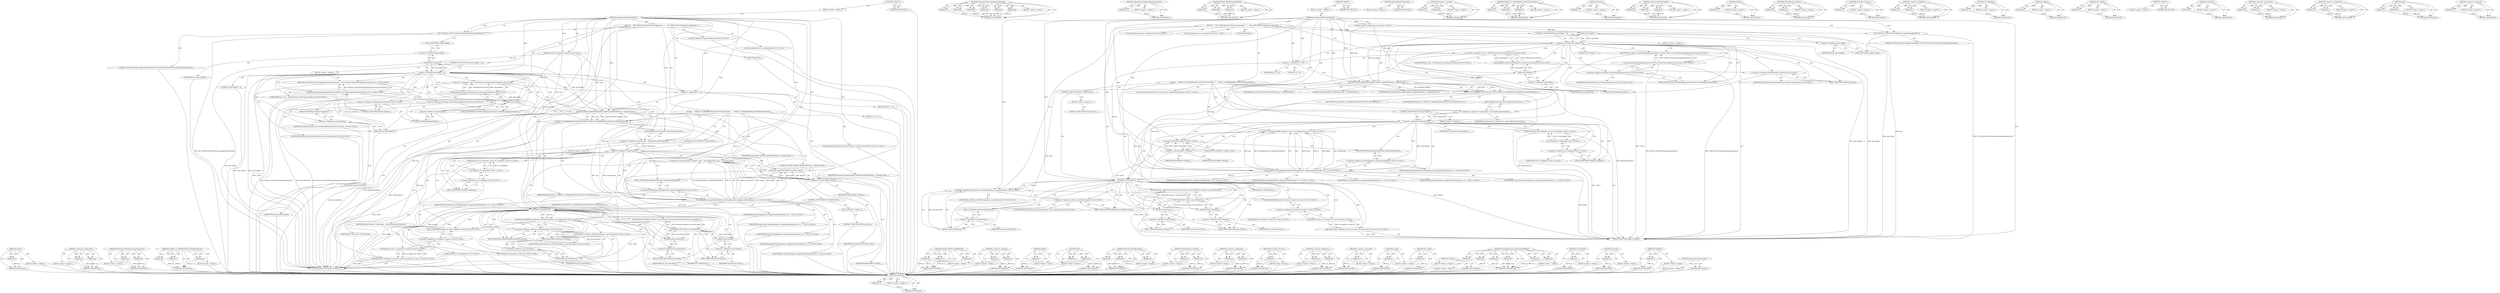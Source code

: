 digraph "getScriptExecutionContext" {
vulnerable_222 [label=<(METHOD,GetIsolate)>];
vulnerable_223 [label=<(PARAM,p1)>];
vulnerable_224 [label=<(BLOCK,&lt;empty&gt;,&lt;empty&gt;)>];
vulnerable_225 [label=<(METHOD_RETURN,ANY)>];
vulnerable_200 [label=<(METHOD,TestSupplemental.supplementalMethod2)>];
vulnerable_201 [label=<(PARAM,p1)>];
vulnerable_202 [label=<(PARAM,p2)>];
vulnerable_203 [label=<(PARAM,p3)>];
vulnerable_204 [label=<(PARAM,p4)>];
vulnerable_205 [label=<(PARAM,p5)>];
vulnerable_206 [label=<(PARAM,p6)>];
vulnerable_207 [label=<(BLOCK,&lt;empty&gt;,&lt;empty&gt;)>];
vulnerable_208 [label=<(METHOD_RETURN,ANY)>];
vulnerable_154 [label=<(METHOD,V8Proxy.throwNotEnoughArgumentsError)>];
vulnerable_155 [label=<(PARAM,p1)>];
vulnerable_156 [label=<(BLOCK,&lt;empty&gt;,&lt;empty&gt;)>];
vulnerable_157 [label=<(METHOD_RETURN,ANY)>];
vulnerable_178 [label=<(METHOD,MAYBE_MISSING_PARAMETER)>];
vulnerable_179 [label=<(PARAM,p1)>];
vulnerable_180 [label=<(PARAM,p2)>];
vulnerable_181 [label=<(PARAM,p3)>];
vulnerable_182 [label=<(BLOCK,&lt;empty&gt;,&lt;empty&gt;)>];
vulnerable_183 [label=<(METHOD_RETURN,ANY)>];
vulnerable_6 [label=<(METHOD,&lt;global&gt;)<SUB>1</SUB>>];
vulnerable_7 [label=<(BLOCK,&lt;empty&gt;,&lt;empty&gt;)<SUB>1</SUB>>];
vulnerable_8 [label=<(METHOD,supplementalMethod2Callback)<SUB>1</SUB>>];
vulnerable_9 [label="<(PARAM,const v8::Arguments&amp; args)<SUB>1</SUB>>"];
vulnerable_10 [label=<(BLOCK,{
     INC_STATS(&quot;DOM.TestInterface.supplementa...,{
     INC_STATS(&quot;DOM.TestInterface.supplementa...)<SUB>2</SUB>>];
vulnerable_11 [label=<(INC_STATS,INC_STATS(&quot;DOM.TestInterface.supplementalMethod2&quot;))<SUB>3</SUB>>];
vulnerable_12 [label=<(LITERAL,&quot;DOM.TestInterface.supplementalMethod2&quot;,INC_STATS(&quot;DOM.TestInterface.supplementalMethod2&quot;))<SUB>3</SUB>>];
vulnerable_13 [label=<(CONTROL_STRUCTURE,IF,if (args.Length() &lt; 2))<SUB>4</SUB>>];
vulnerable_14 [label=<(&lt;operator&gt;.lessThan,args.Length() &lt; 2)<SUB>4</SUB>>];
vulnerable_15 [label=<(Length,args.Length())<SUB>4</SUB>>];
vulnerable_16 [label=<(&lt;operator&gt;.fieldAccess,args.Length)<SUB>4</SUB>>];
vulnerable_17 [label=<(IDENTIFIER,args,args.Length())<SUB>4</SUB>>];
vulnerable_18 [label=<(FIELD_IDENTIFIER,Length,Length)<SUB>4</SUB>>];
vulnerable_19 [label=<(LITERAL,2,args.Length() &lt; 2)<SUB>4</SUB>>];
vulnerable_20 [label=<(BLOCK,&lt;empty&gt;,&lt;empty&gt;)<SUB>5</SUB>>];
vulnerable_21 [label="<(RETURN,return V8Proxy::throwNotEnoughArgumentsError();,return V8Proxy::throwNotEnoughArgumentsError();)<SUB>5</SUB>>"];
vulnerable_22 [label="<(V8Proxy.throwNotEnoughArgumentsError,V8Proxy::throwNotEnoughArgumentsError())<SUB>5</SUB>>"];
vulnerable_23 [label="<(&lt;operator&gt;.fieldAccess,V8Proxy::throwNotEnoughArgumentsError)<SUB>5</SUB>>"];
vulnerable_24 [label="<(IDENTIFIER,V8Proxy,V8Proxy::throwNotEnoughArgumentsError())<SUB>5</SUB>>"];
vulnerable_25 [label=<(FIELD_IDENTIFIER,throwNotEnoughArgumentsError,throwNotEnoughArgumentsError)<SUB>5</SUB>>];
vulnerable_26 [label="<(LOCAL,TestInterface* imp: TestInterface*)<SUB>6</SUB>>"];
vulnerable_27 [label="<(&lt;operator&gt;.assignment,* imp = V8TestInterface::toNative(args.Holder()))<SUB>6</SUB>>"];
vulnerable_28 [label="<(IDENTIFIER,imp,* imp = V8TestInterface::toNative(args.Holder()))<SUB>6</SUB>>"];
vulnerable_29 [label="<(V8TestInterface.toNative,V8TestInterface::toNative(args.Holder()))<SUB>6</SUB>>"];
vulnerable_30 [label="<(&lt;operator&gt;.fieldAccess,V8TestInterface::toNative)<SUB>6</SUB>>"];
vulnerable_31 [label="<(IDENTIFIER,V8TestInterface,V8TestInterface::toNative(args.Holder()))<SUB>6</SUB>>"];
vulnerable_32 [label=<(FIELD_IDENTIFIER,toNative,toNative)<SUB>6</SUB>>];
vulnerable_33 [label=<(Holder,args.Holder())<SUB>6</SUB>>];
vulnerable_34 [label=<(&lt;operator&gt;.fieldAccess,args.Holder)<SUB>6</SUB>>];
vulnerable_35 [label=<(IDENTIFIER,args,args.Holder())<SUB>6</SUB>>];
vulnerable_36 [label=<(FIELD_IDENTIFIER,Holder,Holder)<SUB>6</SUB>>];
vulnerable_37 [label="<(LOCAL,ExceptionCode ec: ExceptionCode)<SUB>7</SUB>>"];
vulnerable_38 [label=<(&lt;operator&gt;.assignment,ec = 0)<SUB>7</SUB>>];
vulnerable_39 [label=<(IDENTIFIER,ec,ec = 0)<SUB>7</SUB>>];
vulnerable_40 [label=<(LITERAL,0,ec = 0)<SUB>7</SUB>>];
vulnerable_41 [label=<(BLOCK,{
    STRING_TO_V8PARAMETER_EXCEPTION_BLOCK(V8P...,{
    STRING_TO_V8PARAMETER_EXCEPTION_BLOCK(V8P...)<SUB>8</SUB>>];
vulnerable_42 [label=<(STRING_TO_V8PARAMETER_EXCEPTION_BLOCK,STRING_TO_V8PARAMETER_EXCEPTION_BLOCK(V8Paramet...)<SUB>9</SUB>>];
vulnerable_43 [label=<(IDENTIFIER,V8Parameter&lt;&gt;,STRING_TO_V8PARAMETER_EXCEPTION_BLOCK(V8Paramet...)<SUB>9</SUB>>];
vulnerable_44 [label=<(IDENTIFIER,strArg,STRING_TO_V8PARAMETER_EXCEPTION_BLOCK(V8Paramet...)<SUB>9</SUB>>];
vulnerable_45 [label=<(MAYBE_MISSING_PARAMETER,MAYBE_MISSING_PARAMETER(args, 0, DefaultIsUndef...)<SUB>9</SUB>>];
vulnerable_46 [label=<(IDENTIFIER,args,MAYBE_MISSING_PARAMETER(args, 0, DefaultIsUndef...)<SUB>9</SUB>>];
vulnerable_47 [label=<(LITERAL,0,MAYBE_MISSING_PARAMETER(args, 0, DefaultIsUndef...)<SUB>9</SUB>>];
vulnerable_48 [label=<(IDENTIFIER,DefaultIsUndefined,MAYBE_MISSING_PARAMETER(args, 0, DefaultIsUndef...)<SUB>9</SUB>>];
vulnerable_49 [label="<(LOCAL,ScriptExecutionContext* scriptContext: ScriptExecutionContext*)<SUB>11</SUB>>"];
vulnerable_50 [label=<(&lt;operator&gt;.assignment,* scriptContext = getScriptExecutionContext())<SUB>11</SUB>>];
vulnerable_51 [label=<(IDENTIFIER,scriptContext,* scriptContext = getScriptExecutionContext())<SUB>11</SUB>>];
vulnerable_52 [label=<(getScriptExecutionContext,getScriptExecutionContext())<SUB>11</SUB>>];
vulnerable_53 [label=<(CONTROL_STRUCTURE,IF,if (!scriptContext))<SUB>12</SUB>>];
vulnerable_54 [label=<(&lt;operator&gt;.logicalNot,!scriptContext)<SUB>12</SUB>>];
vulnerable_55 [label=<(IDENTIFIER,scriptContext,!scriptContext)<SUB>12</SUB>>];
vulnerable_56 [label=<(BLOCK,&lt;empty&gt;,&lt;empty&gt;)<SUB>13</SUB>>];
vulnerable_57 [label="<(RETURN,return v8::Undefined();,return v8::Undefined();)<SUB>13</SUB>>"];
vulnerable_58 [label="<(v8.Undefined,v8::Undefined())<SUB>13</SUB>>"];
vulnerable_59 [label="<(&lt;operator&gt;.fieldAccess,v8::Undefined)<SUB>13</SUB>>"];
vulnerable_60 [label="<(IDENTIFIER,v8,v8::Undefined())<SUB>13</SUB>>"];
vulnerable_61 [label=<(FIELD_IDENTIFIER,Undefined,Undefined)<SUB>13</SUB>>];
vulnerable_62 [label="<(&lt;operator&gt;.assignment,RefPtr&lt;TestObj&gt; result = TestSupplemental::supp...)<SUB>14</SUB>>"];
vulnerable_63 [label=<(&lt;operator&gt;.greaterThan,RefPtr&lt;TestObj&gt; result)<SUB>14</SUB>>];
vulnerable_64 [label=<(&lt;operator&gt;.lessThan,RefPtr&lt;TestObj)<SUB>14</SUB>>];
vulnerable_65 [label=<(IDENTIFIER,RefPtr,RefPtr&lt;TestObj)<SUB>14</SUB>>];
vulnerable_66 [label=<(IDENTIFIER,TestObj,RefPtr&lt;TestObj)<SUB>14</SUB>>];
vulnerable_67 [label=<(IDENTIFIER,result,RefPtr&lt;TestObj&gt; result)<SUB>14</SUB>>];
vulnerable_68 [label="<(TestSupplemental.supplementalMethod2,TestSupplemental::supplementalMethod2(imp, scri...)<SUB>14</SUB>>"];
vulnerable_69 [label="<(&lt;operator&gt;.fieldAccess,TestSupplemental::supplementalMethod2)<SUB>14</SUB>>"];
vulnerable_70 [label="<(IDENTIFIER,TestSupplemental,TestSupplemental::supplementalMethod2(imp, scri...)<SUB>14</SUB>>"];
vulnerable_71 [label=<(FIELD_IDENTIFIER,supplementalMethod2,supplementalMethod2)<SUB>14</SUB>>];
vulnerable_72 [label="<(IDENTIFIER,imp,TestSupplemental::supplementalMethod2(imp, scri...)<SUB>14</SUB>>"];
vulnerable_73 [label="<(IDENTIFIER,scriptContext,TestSupplemental::supplementalMethod2(imp, scri...)<SUB>14</SUB>>"];
vulnerable_74 [label="<(IDENTIFIER,strArg,TestSupplemental::supplementalMethod2(imp, scri...)<SUB>14</SUB>>"];
vulnerable_75 [label="<(IDENTIFIER,objArg,TestSupplemental::supplementalMethod2(imp, scri...)<SUB>14</SUB>>"];
vulnerable_76 [label="<(IDENTIFIER,ec,TestSupplemental::supplementalMethod2(imp, scri...)<SUB>14</SUB>>"];
vulnerable_77 [label=<(CONTROL_STRUCTURE,IF,if (UNLIKELY(ec)))<SUB>15</SUB>>];
vulnerable_78 [label=<(UNLIKELY,UNLIKELY(ec))<SUB>15</SUB>>];
vulnerable_79 [label=<(IDENTIFIER,ec,UNLIKELY(ec))<SUB>15</SUB>>];
vulnerable_80 [label=<(BLOCK,&lt;empty&gt;,&lt;empty&gt;)<SUB>16</SUB>>];
vulnerable_81 [label=<(CONTROL_STRUCTURE,GOTO,goto fail;)<SUB>16</SUB>>];
vulnerable_82 [label=<(RETURN,return toV8(result.release(), args.GetIsolate());,return toV8(result.release(), args.GetIsolate());)<SUB>17</SUB>>];
vulnerable_83 [label=<(toV8,toV8(result.release(), args.GetIsolate()))<SUB>17</SUB>>];
vulnerable_84 [label=<(release,result.release())<SUB>17</SUB>>];
vulnerable_85 [label=<(&lt;operator&gt;.fieldAccess,result.release)<SUB>17</SUB>>];
vulnerable_86 [label=<(IDENTIFIER,result,result.release())<SUB>17</SUB>>];
vulnerable_87 [label=<(FIELD_IDENTIFIER,release,release)<SUB>17</SUB>>];
vulnerable_88 [label=<(GetIsolate,args.GetIsolate())<SUB>17</SUB>>];
vulnerable_89 [label=<(&lt;operator&gt;.fieldAccess,args.GetIsolate)<SUB>17</SUB>>];
vulnerable_90 [label=<(IDENTIFIER,args,args.GetIsolate())<SUB>17</SUB>>];
vulnerable_91 [label=<(FIELD_IDENTIFIER,GetIsolate,GetIsolate)<SUB>17</SUB>>];
vulnerable_92 [label=<(JUMP_TARGET,fail)<SUB>19</SUB>>];
vulnerable_93 [label="<(V8Proxy.setDOMException,V8Proxy::setDOMException(ec, args.GetIsolate()))<SUB>20</SUB>>"];
vulnerable_94 [label="<(&lt;operator&gt;.fieldAccess,V8Proxy::setDOMException)<SUB>20</SUB>>"];
vulnerable_95 [label="<(IDENTIFIER,V8Proxy,V8Proxy::setDOMException(ec, args.GetIsolate()))<SUB>20</SUB>>"];
vulnerable_96 [label=<(FIELD_IDENTIFIER,setDOMException,setDOMException)<SUB>20</SUB>>];
vulnerable_97 [label="<(IDENTIFIER,ec,V8Proxy::setDOMException(ec, args.GetIsolate()))<SUB>20</SUB>>"];
vulnerable_98 [label=<(GetIsolate,args.GetIsolate())<SUB>20</SUB>>];
vulnerable_99 [label=<(&lt;operator&gt;.fieldAccess,args.GetIsolate)<SUB>20</SUB>>];
vulnerable_100 [label=<(IDENTIFIER,args,args.GetIsolate())<SUB>20</SUB>>];
vulnerable_101 [label=<(FIELD_IDENTIFIER,GetIsolate,GetIsolate)<SUB>20</SUB>>];
vulnerable_102 [label="<(RETURN,return v8::Handle&lt;v8::Value&gt;();,return v8::Handle&lt;v8::Value&gt;();)<SUB>21</SUB>>"];
vulnerable_103 [label="<(v8.Handle&lt;v8.Value&gt;,v8::Handle&lt;v8::Value&gt;())<SUB>21</SUB>>"];
vulnerable_104 [label="<(&lt;operator&gt;.fieldAccess,v8::Handle&lt;v8::Value&gt;)<SUB>21</SUB>>"];
vulnerable_105 [label="<(IDENTIFIER,v8,v8::Handle&lt;v8::Value&gt;())<SUB>21</SUB>>"];
vulnerable_106 [label="<(FIELD_IDENTIFIER,Handle&lt;v8::Value&gt;,Handle&lt;v8::Value&gt;)<SUB>21</SUB>>"];
vulnerable_107 [label=<(METHOD_RETURN,Handle&lt;v8.Value&gt;)<SUB>1</SUB>>];
vulnerable_109 [label=<(METHOD_RETURN,ANY)<SUB>1</SUB>>];
vulnerable_184 [label=<(METHOD,getScriptExecutionContext)>];
vulnerable_185 [label=<(BLOCK,&lt;empty&gt;,&lt;empty&gt;)>];
vulnerable_186 [label=<(METHOD_RETURN,ANY)>];
vulnerable_140 [label=<(METHOD,&lt;operator&gt;.lessThan)>];
vulnerable_141 [label=<(PARAM,p1)>];
vulnerable_142 [label=<(PARAM,p2)>];
vulnerable_143 [label=<(BLOCK,&lt;empty&gt;,&lt;empty&gt;)>];
vulnerable_144 [label=<(METHOD_RETURN,ANY)>];
vulnerable_172 [label=<(METHOD,STRING_TO_V8PARAMETER_EXCEPTION_BLOCK)>];
vulnerable_173 [label=<(PARAM,p1)>];
vulnerable_174 [label=<(PARAM,p2)>];
vulnerable_175 [label=<(PARAM,p3)>];
vulnerable_176 [label=<(BLOCK,&lt;empty&gt;,&lt;empty&gt;)>];
vulnerable_177 [label=<(METHOD_RETURN,ANY)>];
vulnerable_218 [label=<(METHOD,release)>];
vulnerable_219 [label=<(PARAM,p1)>];
vulnerable_220 [label=<(BLOCK,&lt;empty&gt;,&lt;empty&gt;)>];
vulnerable_221 [label=<(METHOD_RETURN,ANY)>];
vulnerable_226 [label=<(METHOD,V8Proxy.setDOMException)>];
vulnerable_227 [label=<(PARAM,p1)>];
vulnerable_228 [label=<(PARAM,p2)>];
vulnerable_229 [label=<(PARAM,p3)>];
vulnerable_230 [label=<(BLOCK,&lt;empty&gt;,&lt;empty&gt;)>];
vulnerable_231 [label=<(METHOD_RETURN,ANY)>];
vulnerable_168 [label=<(METHOD,Holder)>];
vulnerable_169 [label=<(PARAM,p1)>];
vulnerable_170 [label=<(BLOCK,&lt;empty&gt;,&lt;empty&gt;)>];
vulnerable_171 [label=<(METHOD_RETURN,ANY)>];
vulnerable_163 [label=<(METHOD,V8TestInterface.toNative)>];
vulnerable_164 [label=<(PARAM,p1)>];
vulnerable_165 [label=<(PARAM,p2)>];
vulnerable_166 [label=<(BLOCK,&lt;empty&gt;,&lt;empty&gt;)>];
vulnerable_167 [label=<(METHOD_RETURN,ANY)>];
vulnerable_232 [label=<(METHOD,v8.Handle&lt;v8.Value&gt;)>];
vulnerable_233 [label=<(PARAM,p1)>];
vulnerable_234 [label=<(BLOCK,&lt;empty&gt;,&lt;empty&gt;)>];
vulnerable_235 [label=<(METHOD_RETURN,ANY)>];
vulnerable_149 [label=<(METHOD,&lt;operator&gt;.fieldAccess)>];
vulnerable_150 [label=<(PARAM,p1)>];
vulnerable_151 [label=<(PARAM,p2)>];
vulnerable_152 [label=<(BLOCK,&lt;empty&gt;,&lt;empty&gt;)>];
vulnerable_153 [label=<(METHOD_RETURN,ANY)>];
vulnerable_191 [label=<(METHOD,v8.Undefined)>];
vulnerable_192 [label=<(PARAM,p1)>];
vulnerable_193 [label=<(BLOCK,&lt;empty&gt;,&lt;empty&gt;)>];
vulnerable_194 [label=<(METHOD_RETURN,ANY)>];
vulnerable_145 [label=<(METHOD,Length)>];
vulnerable_146 [label=<(PARAM,p1)>];
vulnerable_147 [label=<(BLOCK,&lt;empty&gt;,&lt;empty&gt;)>];
vulnerable_148 [label=<(METHOD_RETURN,ANY)>];
vulnerable_136 [label=<(METHOD,INC_STATS)>];
vulnerable_137 [label=<(PARAM,p1)>];
vulnerable_138 [label=<(BLOCK,&lt;empty&gt;,&lt;empty&gt;)>];
vulnerable_139 [label=<(METHOD_RETURN,ANY)>];
vulnerable_130 [label=<(METHOD,&lt;global&gt;)<SUB>1</SUB>>];
vulnerable_131 [label=<(BLOCK,&lt;empty&gt;,&lt;empty&gt;)>];
vulnerable_132 [label=<(METHOD_RETURN,ANY)>];
vulnerable_209 [label=<(METHOD,UNLIKELY)>];
vulnerable_210 [label=<(PARAM,p1)>];
vulnerable_211 [label=<(BLOCK,&lt;empty&gt;,&lt;empty&gt;)>];
vulnerable_212 [label=<(METHOD_RETURN,ANY)>];
vulnerable_195 [label=<(METHOD,&lt;operator&gt;.greaterThan)>];
vulnerable_196 [label=<(PARAM,p1)>];
vulnerable_197 [label=<(PARAM,p2)>];
vulnerable_198 [label=<(BLOCK,&lt;empty&gt;,&lt;empty&gt;)>];
vulnerable_199 [label=<(METHOD_RETURN,ANY)>];
vulnerable_158 [label=<(METHOD,&lt;operator&gt;.assignment)>];
vulnerable_159 [label=<(PARAM,p1)>];
vulnerable_160 [label=<(PARAM,p2)>];
vulnerable_161 [label=<(BLOCK,&lt;empty&gt;,&lt;empty&gt;)>];
vulnerable_162 [label=<(METHOD_RETURN,ANY)>];
vulnerable_213 [label=<(METHOD,toV8)>];
vulnerable_214 [label=<(PARAM,p1)>];
vulnerable_215 [label=<(PARAM,p2)>];
vulnerable_216 [label=<(BLOCK,&lt;empty&gt;,&lt;empty&gt;)>];
vulnerable_217 [label=<(METHOD_RETURN,ANY)>];
vulnerable_187 [label=<(METHOD,&lt;operator&gt;.logicalNot)>];
vulnerable_188 [label=<(PARAM,p1)>];
vulnerable_189 [label=<(BLOCK,&lt;empty&gt;,&lt;empty&gt;)>];
vulnerable_190 [label=<(METHOD_RETURN,ANY)>];
fixed_227 [label=<(METHOD,release)>];
fixed_228 [label=<(PARAM,p1)>];
fixed_229 [label=<(BLOCK,&lt;empty&gt;,&lt;empty&gt;)>];
fixed_230 [label=<(METHOD_RETURN,ANY)>];
fixed_204 [label=<(METHOD,&lt;operator&gt;.greaterThan)>];
fixed_205 [label=<(PARAM,p1)>];
fixed_206 [label=<(PARAM,p2)>];
fixed_207 [label=<(BLOCK,&lt;empty&gt;,&lt;empty&gt;)>];
fixed_208 [label=<(METHOD_RETURN,ANY)>];
fixed_158 [label=<(METHOD,V8Proxy.throwNotEnoughArgumentsError)>];
fixed_159 [label=<(PARAM,p1)>];
fixed_160 [label=<(PARAM,p2)>];
fixed_161 [label=<(BLOCK,&lt;empty&gt;,&lt;empty&gt;)>];
fixed_162 [label=<(METHOD_RETURN,ANY)>];
fixed_181 [label=<(METHOD,STRING_TO_V8PARAMETER_EXCEPTION_BLOCK)>];
fixed_182 [label=<(PARAM,p1)>];
fixed_183 [label=<(PARAM,p2)>];
fixed_184 [label=<(PARAM,p3)>];
fixed_185 [label=<(BLOCK,&lt;empty&gt;,&lt;empty&gt;)>];
fixed_186 [label=<(METHOD_RETURN,ANY)>];
fixed_6 [label=<(METHOD,&lt;global&gt;)<SUB>1</SUB>>];
fixed_7 [label=<(BLOCK,&lt;empty&gt;,&lt;empty&gt;)<SUB>1</SUB>>];
fixed_8 [label=<(METHOD,supplementalMethod2Callback)<SUB>1</SUB>>];
fixed_9 [label="<(PARAM,const v8::Arguments&amp; args)<SUB>1</SUB>>"];
fixed_10 [label=<(BLOCK,{
     INC_STATS(&quot;DOM.TestInterface.supplementa...,{
     INC_STATS(&quot;DOM.TestInterface.supplementa...)<SUB>2</SUB>>];
fixed_11 [label=<(INC_STATS,INC_STATS(&quot;DOM.TestInterface.supplementalMethod2&quot;))<SUB>3</SUB>>];
fixed_12 [label=<(LITERAL,&quot;DOM.TestInterface.supplementalMethod2&quot;,INC_STATS(&quot;DOM.TestInterface.supplementalMethod2&quot;))<SUB>3</SUB>>];
fixed_13 [label=<(CONTROL_STRUCTURE,IF,if (args.Length() &lt; 2))<SUB>4</SUB>>];
fixed_14 [label=<(&lt;operator&gt;.lessThan,args.Length() &lt; 2)<SUB>4</SUB>>];
fixed_15 [label=<(Length,args.Length())<SUB>4</SUB>>];
fixed_16 [label=<(&lt;operator&gt;.fieldAccess,args.Length)<SUB>4</SUB>>];
fixed_17 [label=<(IDENTIFIER,args,args.Length())<SUB>4</SUB>>];
fixed_18 [label=<(FIELD_IDENTIFIER,Length,Length)<SUB>4</SUB>>];
fixed_19 [label=<(LITERAL,2,args.Length() &lt; 2)<SUB>4</SUB>>];
fixed_20 [label=<(BLOCK,&lt;empty&gt;,&lt;empty&gt;)<SUB>5</SUB>>];
fixed_21 [label="<(RETURN,return V8Proxy::throwNotEnoughArgumentsError(ar...,return V8Proxy::throwNotEnoughArgumentsError(ar...)<SUB>5</SUB>>"];
fixed_22 [label="<(V8Proxy.throwNotEnoughArgumentsError,V8Proxy::throwNotEnoughArgumentsError(args.GetI...)<SUB>5</SUB>>"];
fixed_23 [label="<(&lt;operator&gt;.fieldAccess,V8Proxy::throwNotEnoughArgumentsError)<SUB>5</SUB>>"];
fixed_24 [label="<(IDENTIFIER,V8Proxy,V8Proxy::throwNotEnoughArgumentsError(args.GetI...)<SUB>5</SUB>>"];
fixed_25 [label=<(FIELD_IDENTIFIER,throwNotEnoughArgumentsError,throwNotEnoughArgumentsError)<SUB>5</SUB>>];
fixed_26 [label=<(GetIsolate,args.GetIsolate())<SUB>5</SUB>>];
fixed_27 [label=<(&lt;operator&gt;.fieldAccess,args.GetIsolate)<SUB>5</SUB>>];
fixed_28 [label=<(IDENTIFIER,args,args.GetIsolate())<SUB>5</SUB>>];
fixed_29 [label=<(FIELD_IDENTIFIER,GetIsolate,GetIsolate)<SUB>5</SUB>>];
fixed_30 [label="<(LOCAL,TestInterface* imp: TestInterface*)<SUB>6</SUB>>"];
fixed_31 [label="<(&lt;operator&gt;.assignment,* imp = V8TestInterface::toNative(args.Holder()))<SUB>6</SUB>>"];
fixed_32 [label="<(IDENTIFIER,imp,* imp = V8TestInterface::toNative(args.Holder()))<SUB>6</SUB>>"];
fixed_33 [label="<(V8TestInterface.toNative,V8TestInterface::toNative(args.Holder()))<SUB>6</SUB>>"];
fixed_34 [label="<(&lt;operator&gt;.fieldAccess,V8TestInterface::toNative)<SUB>6</SUB>>"];
fixed_35 [label="<(IDENTIFIER,V8TestInterface,V8TestInterface::toNative(args.Holder()))<SUB>6</SUB>>"];
fixed_36 [label=<(FIELD_IDENTIFIER,toNative,toNative)<SUB>6</SUB>>];
fixed_37 [label=<(Holder,args.Holder())<SUB>6</SUB>>];
fixed_38 [label=<(&lt;operator&gt;.fieldAccess,args.Holder)<SUB>6</SUB>>];
fixed_39 [label=<(IDENTIFIER,args,args.Holder())<SUB>6</SUB>>];
fixed_40 [label=<(FIELD_IDENTIFIER,Holder,Holder)<SUB>6</SUB>>];
fixed_41 [label="<(LOCAL,ExceptionCode ec: ExceptionCode)<SUB>7</SUB>>"];
fixed_42 [label=<(&lt;operator&gt;.assignment,ec = 0)<SUB>7</SUB>>];
fixed_43 [label=<(IDENTIFIER,ec,ec = 0)<SUB>7</SUB>>];
fixed_44 [label=<(LITERAL,0,ec = 0)<SUB>7</SUB>>];
fixed_45 [label=<(BLOCK,{
    STRING_TO_V8PARAMETER_EXCEPTION_BLOCK(V8P...,{
    STRING_TO_V8PARAMETER_EXCEPTION_BLOCK(V8P...)<SUB>8</SUB>>];
fixed_46 [label=<(STRING_TO_V8PARAMETER_EXCEPTION_BLOCK,STRING_TO_V8PARAMETER_EXCEPTION_BLOCK(V8Paramet...)<SUB>9</SUB>>];
fixed_47 [label=<(IDENTIFIER,V8Parameter&lt;&gt;,STRING_TO_V8PARAMETER_EXCEPTION_BLOCK(V8Paramet...)<SUB>9</SUB>>];
fixed_48 [label=<(IDENTIFIER,strArg,STRING_TO_V8PARAMETER_EXCEPTION_BLOCK(V8Paramet...)<SUB>9</SUB>>];
fixed_49 [label=<(MAYBE_MISSING_PARAMETER,MAYBE_MISSING_PARAMETER(args, 0, DefaultIsUndef...)<SUB>9</SUB>>];
fixed_50 [label=<(IDENTIFIER,args,MAYBE_MISSING_PARAMETER(args, 0, DefaultIsUndef...)<SUB>9</SUB>>];
fixed_51 [label=<(LITERAL,0,MAYBE_MISSING_PARAMETER(args, 0, DefaultIsUndef...)<SUB>9</SUB>>];
fixed_52 [label=<(IDENTIFIER,DefaultIsUndefined,MAYBE_MISSING_PARAMETER(args, 0, DefaultIsUndef...)<SUB>9</SUB>>];
fixed_53 [label="<(LOCAL,ScriptExecutionContext* scriptContext: ScriptExecutionContext*)<SUB>11</SUB>>"];
fixed_54 [label=<(&lt;operator&gt;.assignment,* scriptContext = getScriptExecutionContext())<SUB>11</SUB>>];
fixed_55 [label=<(IDENTIFIER,scriptContext,* scriptContext = getScriptExecutionContext())<SUB>11</SUB>>];
fixed_56 [label=<(getScriptExecutionContext,getScriptExecutionContext())<SUB>11</SUB>>];
fixed_57 [label=<(CONTROL_STRUCTURE,IF,if (!scriptContext))<SUB>12</SUB>>];
fixed_58 [label=<(&lt;operator&gt;.logicalNot,!scriptContext)<SUB>12</SUB>>];
fixed_59 [label=<(IDENTIFIER,scriptContext,!scriptContext)<SUB>12</SUB>>];
fixed_60 [label=<(BLOCK,&lt;empty&gt;,&lt;empty&gt;)<SUB>13</SUB>>];
fixed_61 [label="<(RETURN,return v8::Undefined();,return v8::Undefined();)<SUB>13</SUB>>"];
fixed_62 [label="<(v8.Undefined,v8::Undefined())<SUB>13</SUB>>"];
fixed_63 [label="<(&lt;operator&gt;.fieldAccess,v8::Undefined)<SUB>13</SUB>>"];
fixed_64 [label="<(IDENTIFIER,v8,v8::Undefined())<SUB>13</SUB>>"];
fixed_65 [label=<(FIELD_IDENTIFIER,Undefined,Undefined)<SUB>13</SUB>>];
fixed_66 [label="<(&lt;operator&gt;.assignment,RefPtr&lt;TestObj&gt; result = TestSupplemental::supp...)<SUB>14</SUB>>"];
fixed_67 [label=<(&lt;operator&gt;.greaterThan,RefPtr&lt;TestObj&gt; result)<SUB>14</SUB>>];
fixed_68 [label=<(&lt;operator&gt;.lessThan,RefPtr&lt;TestObj)<SUB>14</SUB>>];
fixed_69 [label=<(IDENTIFIER,RefPtr,RefPtr&lt;TestObj)<SUB>14</SUB>>];
fixed_70 [label=<(IDENTIFIER,TestObj,RefPtr&lt;TestObj)<SUB>14</SUB>>];
fixed_71 [label=<(IDENTIFIER,result,RefPtr&lt;TestObj&gt; result)<SUB>14</SUB>>];
fixed_72 [label="<(TestSupplemental.supplementalMethod2,TestSupplemental::supplementalMethod2(imp, scri...)<SUB>14</SUB>>"];
fixed_73 [label="<(&lt;operator&gt;.fieldAccess,TestSupplemental::supplementalMethod2)<SUB>14</SUB>>"];
fixed_74 [label="<(IDENTIFIER,TestSupplemental,TestSupplemental::supplementalMethod2(imp, scri...)<SUB>14</SUB>>"];
fixed_75 [label=<(FIELD_IDENTIFIER,supplementalMethod2,supplementalMethod2)<SUB>14</SUB>>];
fixed_76 [label="<(IDENTIFIER,imp,TestSupplemental::supplementalMethod2(imp, scri...)<SUB>14</SUB>>"];
fixed_77 [label="<(IDENTIFIER,scriptContext,TestSupplemental::supplementalMethod2(imp, scri...)<SUB>14</SUB>>"];
fixed_78 [label="<(IDENTIFIER,strArg,TestSupplemental::supplementalMethod2(imp, scri...)<SUB>14</SUB>>"];
fixed_79 [label="<(IDENTIFIER,objArg,TestSupplemental::supplementalMethod2(imp, scri...)<SUB>14</SUB>>"];
fixed_80 [label="<(IDENTIFIER,ec,TestSupplemental::supplementalMethod2(imp, scri...)<SUB>14</SUB>>"];
fixed_81 [label=<(CONTROL_STRUCTURE,IF,if (UNLIKELY(ec)))<SUB>15</SUB>>];
fixed_82 [label=<(UNLIKELY,UNLIKELY(ec))<SUB>15</SUB>>];
fixed_83 [label=<(IDENTIFIER,ec,UNLIKELY(ec))<SUB>15</SUB>>];
fixed_84 [label=<(BLOCK,&lt;empty&gt;,&lt;empty&gt;)<SUB>16</SUB>>];
fixed_85 [label=<(CONTROL_STRUCTURE,GOTO,goto fail;)<SUB>16</SUB>>];
fixed_86 [label=<(RETURN,return toV8(result.release(), args.GetIsolate());,return toV8(result.release(), args.GetIsolate());)<SUB>17</SUB>>];
fixed_87 [label=<(toV8,toV8(result.release(), args.GetIsolate()))<SUB>17</SUB>>];
fixed_88 [label=<(release,result.release())<SUB>17</SUB>>];
fixed_89 [label=<(&lt;operator&gt;.fieldAccess,result.release)<SUB>17</SUB>>];
fixed_90 [label=<(IDENTIFIER,result,result.release())<SUB>17</SUB>>];
fixed_91 [label=<(FIELD_IDENTIFIER,release,release)<SUB>17</SUB>>];
fixed_92 [label=<(GetIsolate,args.GetIsolate())<SUB>17</SUB>>];
fixed_93 [label=<(&lt;operator&gt;.fieldAccess,args.GetIsolate)<SUB>17</SUB>>];
fixed_94 [label=<(IDENTIFIER,args,args.GetIsolate())<SUB>17</SUB>>];
fixed_95 [label=<(FIELD_IDENTIFIER,GetIsolate,GetIsolate)<SUB>17</SUB>>];
fixed_96 [label=<(JUMP_TARGET,fail)<SUB>19</SUB>>];
fixed_97 [label="<(V8Proxy.setDOMException,V8Proxy::setDOMException(ec, args.GetIsolate()))<SUB>20</SUB>>"];
fixed_98 [label="<(&lt;operator&gt;.fieldAccess,V8Proxy::setDOMException)<SUB>20</SUB>>"];
fixed_99 [label="<(IDENTIFIER,V8Proxy,V8Proxy::setDOMException(ec, args.GetIsolate()))<SUB>20</SUB>>"];
fixed_100 [label=<(FIELD_IDENTIFIER,setDOMException,setDOMException)<SUB>20</SUB>>];
fixed_101 [label="<(IDENTIFIER,ec,V8Proxy::setDOMException(ec, args.GetIsolate()))<SUB>20</SUB>>"];
fixed_102 [label=<(GetIsolate,args.GetIsolate())<SUB>20</SUB>>];
fixed_103 [label=<(&lt;operator&gt;.fieldAccess,args.GetIsolate)<SUB>20</SUB>>];
fixed_104 [label=<(IDENTIFIER,args,args.GetIsolate())<SUB>20</SUB>>];
fixed_105 [label=<(FIELD_IDENTIFIER,GetIsolate,GetIsolate)<SUB>20</SUB>>];
fixed_106 [label="<(RETURN,return v8::Handle&lt;v8::Value&gt;();,return v8::Handle&lt;v8::Value&gt;();)<SUB>21</SUB>>"];
fixed_107 [label="<(v8.Handle&lt;v8.Value&gt;,v8::Handle&lt;v8::Value&gt;())<SUB>21</SUB>>"];
fixed_108 [label="<(&lt;operator&gt;.fieldAccess,v8::Handle&lt;v8::Value&gt;)<SUB>21</SUB>>"];
fixed_109 [label="<(IDENTIFIER,v8,v8::Handle&lt;v8::Value&gt;())<SUB>21</SUB>>"];
fixed_110 [label="<(FIELD_IDENTIFIER,Handle&lt;v8::Value&gt;,Handle&lt;v8::Value&gt;)<SUB>21</SUB>>"];
fixed_111 [label=<(METHOD_RETURN,Handle&lt;v8.Value&gt;)<SUB>1</SUB>>];
fixed_113 [label=<(METHOD_RETURN,ANY)<SUB>1</SUB>>];
fixed_187 [label=<(METHOD,MAYBE_MISSING_PARAMETER)>];
fixed_188 [label=<(PARAM,p1)>];
fixed_189 [label=<(PARAM,p2)>];
fixed_190 [label=<(PARAM,p3)>];
fixed_191 [label=<(BLOCK,&lt;empty&gt;,&lt;empty&gt;)>];
fixed_192 [label=<(METHOD_RETURN,ANY)>];
fixed_144 [label=<(METHOD,&lt;operator&gt;.lessThan)>];
fixed_145 [label=<(PARAM,p1)>];
fixed_146 [label=<(PARAM,p2)>];
fixed_147 [label=<(BLOCK,&lt;empty&gt;,&lt;empty&gt;)>];
fixed_148 [label=<(METHOD_RETURN,ANY)>];
fixed_177 [label=<(METHOD,Holder)>];
fixed_178 [label=<(PARAM,p1)>];
fixed_179 [label=<(BLOCK,&lt;empty&gt;,&lt;empty&gt;)>];
fixed_180 [label=<(METHOD_RETURN,ANY)>];
fixed_222 [label=<(METHOD,toV8)>];
fixed_223 [label=<(PARAM,p1)>];
fixed_224 [label=<(PARAM,p2)>];
fixed_225 [label=<(BLOCK,&lt;empty&gt;,&lt;empty&gt;)>];
fixed_226 [label=<(METHOD_RETURN,ANY)>];
fixed_231 [label=<(METHOD,V8Proxy.setDOMException)>];
fixed_232 [label=<(PARAM,p1)>];
fixed_233 [label=<(PARAM,p2)>];
fixed_234 [label=<(PARAM,p3)>];
fixed_235 [label=<(BLOCK,&lt;empty&gt;,&lt;empty&gt;)>];
fixed_236 [label=<(METHOD_RETURN,ANY)>];
fixed_172 [label=<(METHOD,V8TestInterface.toNative)>];
fixed_173 [label=<(PARAM,p1)>];
fixed_174 [label=<(PARAM,p2)>];
fixed_175 [label=<(BLOCK,&lt;empty&gt;,&lt;empty&gt;)>];
fixed_176 [label=<(METHOD_RETURN,ANY)>];
fixed_167 [label=<(METHOD,&lt;operator&gt;.assignment)>];
fixed_168 [label=<(PARAM,p1)>];
fixed_169 [label=<(PARAM,p2)>];
fixed_170 [label=<(BLOCK,&lt;empty&gt;,&lt;empty&gt;)>];
fixed_171 [label=<(METHOD_RETURN,ANY)>];
fixed_237 [label=<(METHOD,v8.Handle&lt;v8.Value&gt;)>];
fixed_238 [label=<(PARAM,p1)>];
fixed_239 [label=<(BLOCK,&lt;empty&gt;,&lt;empty&gt;)>];
fixed_240 [label=<(METHOD_RETURN,ANY)>];
fixed_153 [label=<(METHOD,&lt;operator&gt;.fieldAccess)>];
fixed_154 [label=<(PARAM,p1)>];
fixed_155 [label=<(PARAM,p2)>];
fixed_156 [label=<(BLOCK,&lt;empty&gt;,&lt;empty&gt;)>];
fixed_157 [label=<(METHOD_RETURN,ANY)>];
fixed_196 [label=<(METHOD,&lt;operator&gt;.logicalNot)>];
fixed_197 [label=<(PARAM,p1)>];
fixed_198 [label=<(BLOCK,&lt;empty&gt;,&lt;empty&gt;)>];
fixed_199 [label=<(METHOD_RETURN,ANY)>];
fixed_149 [label=<(METHOD,Length)>];
fixed_150 [label=<(PARAM,p1)>];
fixed_151 [label=<(BLOCK,&lt;empty&gt;,&lt;empty&gt;)>];
fixed_152 [label=<(METHOD_RETURN,ANY)>];
fixed_140 [label=<(METHOD,INC_STATS)>];
fixed_141 [label=<(PARAM,p1)>];
fixed_142 [label=<(BLOCK,&lt;empty&gt;,&lt;empty&gt;)>];
fixed_143 [label=<(METHOD_RETURN,ANY)>];
fixed_134 [label=<(METHOD,&lt;global&gt;)<SUB>1</SUB>>];
fixed_135 [label=<(BLOCK,&lt;empty&gt;,&lt;empty&gt;)>];
fixed_136 [label=<(METHOD_RETURN,ANY)>];
fixed_209 [label=<(METHOD,TestSupplemental.supplementalMethod2)>];
fixed_210 [label=<(PARAM,p1)>];
fixed_211 [label=<(PARAM,p2)>];
fixed_212 [label=<(PARAM,p3)>];
fixed_213 [label=<(PARAM,p4)>];
fixed_214 [label=<(PARAM,p5)>];
fixed_215 [label=<(PARAM,p6)>];
fixed_216 [label=<(BLOCK,&lt;empty&gt;,&lt;empty&gt;)>];
fixed_217 [label=<(METHOD_RETURN,ANY)>];
fixed_200 [label=<(METHOD,v8.Undefined)>];
fixed_201 [label=<(PARAM,p1)>];
fixed_202 [label=<(BLOCK,&lt;empty&gt;,&lt;empty&gt;)>];
fixed_203 [label=<(METHOD_RETURN,ANY)>];
fixed_163 [label=<(METHOD,GetIsolate)>];
fixed_164 [label=<(PARAM,p1)>];
fixed_165 [label=<(BLOCK,&lt;empty&gt;,&lt;empty&gt;)>];
fixed_166 [label=<(METHOD_RETURN,ANY)>];
fixed_218 [label=<(METHOD,UNLIKELY)>];
fixed_219 [label=<(PARAM,p1)>];
fixed_220 [label=<(BLOCK,&lt;empty&gt;,&lt;empty&gt;)>];
fixed_221 [label=<(METHOD_RETURN,ANY)>];
fixed_193 [label=<(METHOD,getScriptExecutionContext)>];
fixed_194 [label=<(BLOCK,&lt;empty&gt;,&lt;empty&gt;)>];
fixed_195 [label=<(METHOD_RETURN,ANY)>];
vulnerable_222 -> vulnerable_223  [key=0, label="AST: "];
vulnerable_222 -> vulnerable_223  [key=1, label="DDG: "];
vulnerable_222 -> vulnerable_224  [key=0, label="AST: "];
vulnerable_222 -> vulnerable_225  [key=0, label="AST: "];
vulnerable_222 -> vulnerable_225  [key=1, label="CFG: "];
vulnerable_223 -> vulnerable_225  [key=0, label="DDG: p1"];
vulnerable_200 -> vulnerable_201  [key=0, label="AST: "];
vulnerable_200 -> vulnerable_201  [key=1, label="DDG: "];
vulnerable_200 -> vulnerable_207  [key=0, label="AST: "];
vulnerable_200 -> vulnerable_202  [key=0, label="AST: "];
vulnerable_200 -> vulnerable_202  [key=1, label="DDG: "];
vulnerable_200 -> vulnerable_208  [key=0, label="AST: "];
vulnerable_200 -> vulnerable_208  [key=1, label="CFG: "];
vulnerable_200 -> vulnerable_203  [key=0, label="AST: "];
vulnerable_200 -> vulnerable_203  [key=1, label="DDG: "];
vulnerable_200 -> vulnerable_204  [key=0, label="AST: "];
vulnerable_200 -> vulnerable_204  [key=1, label="DDG: "];
vulnerable_200 -> vulnerable_205  [key=0, label="AST: "];
vulnerable_200 -> vulnerable_205  [key=1, label="DDG: "];
vulnerable_200 -> vulnerable_206  [key=0, label="AST: "];
vulnerable_200 -> vulnerable_206  [key=1, label="DDG: "];
vulnerable_201 -> vulnerable_208  [key=0, label="DDG: p1"];
vulnerable_202 -> vulnerable_208  [key=0, label="DDG: p2"];
vulnerable_203 -> vulnerable_208  [key=0, label="DDG: p3"];
vulnerable_204 -> vulnerable_208  [key=0, label="DDG: p4"];
vulnerable_205 -> vulnerable_208  [key=0, label="DDG: p5"];
vulnerable_206 -> vulnerable_208  [key=0, label="DDG: p6"];
vulnerable_154 -> vulnerable_155  [key=0, label="AST: "];
vulnerable_154 -> vulnerable_155  [key=1, label="DDG: "];
vulnerable_154 -> vulnerable_156  [key=0, label="AST: "];
vulnerable_154 -> vulnerable_157  [key=0, label="AST: "];
vulnerable_154 -> vulnerable_157  [key=1, label="CFG: "];
vulnerable_155 -> vulnerable_157  [key=0, label="DDG: p1"];
vulnerable_178 -> vulnerable_179  [key=0, label="AST: "];
vulnerable_178 -> vulnerable_179  [key=1, label="DDG: "];
vulnerable_178 -> vulnerable_182  [key=0, label="AST: "];
vulnerable_178 -> vulnerable_180  [key=0, label="AST: "];
vulnerable_178 -> vulnerable_180  [key=1, label="DDG: "];
vulnerable_178 -> vulnerable_183  [key=0, label="AST: "];
vulnerable_178 -> vulnerable_183  [key=1, label="CFG: "];
vulnerable_178 -> vulnerable_181  [key=0, label="AST: "];
vulnerable_178 -> vulnerable_181  [key=1, label="DDG: "];
vulnerable_179 -> vulnerable_183  [key=0, label="DDG: p1"];
vulnerable_180 -> vulnerable_183  [key=0, label="DDG: p2"];
vulnerable_181 -> vulnerable_183  [key=0, label="DDG: p3"];
vulnerable_6 -> vulnerable_7  [key=0, label="AST: "];
vulnerable_6 -> vulnerable_109  [key=0, label="AST: "];
vulnerable_6 -> vulnerable_109  [key=1, label="CFG: "];
vulnerable_7 -> vulnerable_8  [key=0, label="AST: "];
vulnerable_8 -> vulnerable_9  [key=0, label="AST: "];
vulnerable_8 -> vulnerable_9  [key=1, label="DDG: "];
vulnerable_8 -> vulnerable_10  [key=0, label="AST: "];
vulnerable_8 -> vulnerable_107  [key=0, label="AST: "];
vulnerable_8 -> vulnerable_11  [key=0, label="CFG: "];
vulnerable_8 -> vulnerable_11  [key=1, label="DDG: "];
vulnerable_8 -> vulnerable_38  [key=0, label="DDG: "];
vulnerable_8 -> vulnerable_50  [key=0, label="DDG: "];
vulnerable_8 -> vulnerable_93  [key=0, label="DDG: "];
vulnerable_8 -> vulnerable_14  [key=0, label="DDG: "];
vulnerable_8 -> vulnerable_42  [key=0, label="DDG: "];
vulnerable_8 -> vulnerable_45  [key=0, label="DDG: "];
vulnerable_8 -> vulnerable_54  [key=0, label="DDG: "];
vulnerable_8 -> vulnerable_63  [key=0, label="DDG: "];
vulnerable_8 -> vulnerable_68  [key=0, label="DDG: "];
vulnerable_8 -> vulnerable_78  [key=0, label="DDG: "];
vulnerable_8 -> vulnerable_64  [key=0, label="DDG: "];
vulnerable_9 -> vulnerable_107  [key=0, label="DDG: args"];
vulnerable_9 -> vulnerable_15  [key=0, label="DDG: args"];
vulnerable_9 -> vulnerable_33  [key=0, label="DDG: args"];
vulnerable_9 -> vulnerable_45  [key=0, label="DDG: args"];
vulnerable_10 -> vulnerable_11  [key=0, label="AST: "];
vulnerable_10 -> vulnerable_13  [key=0, label="AST: "];
vulnerable_10 -> vulnerable_26  [key=0, label="AST: "];
vulnerable_10 -> vulnerable_27  [key=0, label="AST: "];
vulnerable_10 -> vulnerable_37  [key=0, label="AST: "];
vulnerable_10 -> vulnerable_38  [key=0, label="AST: "];
vulnerable_10 -> vulnerable_41  [key=0, label="AST: "];
vulnerable_10 -> vulnerable_92  [key=0, label="AST: "];
vulnerable_10 -> vulnerable_93  [key=0, label="AST: "];
vulnerable_10 -> vulnerable_102  [key=0, label="AST: "];
vulnerable_11 -> vulnerable_12  [key=0, label="AST: "];
vulnerable_11 -> vulnerable_18  [key=0, label="CFG: "];
vulnerable_11 -> vulnerable_107  [key=0, label="DDG: INC_STATS(&quot;DOM.TestInterface.supplementalMethod2&quot;)"];
vulnerable_13 -> vulnerable_14  [key=0, label="AST: "];
vulnerable_13 -> vulnerable_20  [key=0, label="AST: "];
vulnerable_14 -> vulnerable_15  [key=0, label="AST: "];
vulnerable_14 -> vulnerable_19  [key=0, label="AST: "];
vulnerable_14 -> vulnerable_25  [key=0, label="CFG: "];
vulnerable_14 -> vulnerable_25  [key=1, label="CDG: "];
vulnerable_14 -> vulnerable_32  [key=0, label="CFG: "];
vulnerable_14 -> vulnerable_32  [key=1, label="CDG: "];
vulnerable_14 -> vulnerable_107  [key=0, label="DDG: args.Length()"];
vulnerable_14 -> vulnerable_107  [key=1, label="DDG: args.Length() &lt; 2"];
vulnerable_14 -> vulnerable_30  [key=0, label="CDG: "];
vulnerable_14 -> vulnerable_34  [key=0, label="CDG: "];
vulnerable_14 -> vulnerable_21  [key=0, label="CDG: "];
vulnerable_14 -> vulnerable_42  [key=0, label="CDG: "];
vulnerable_14 -> vulnerable_52  [key=0, label="CDG: "];
vulnerable_14 -> vulnerable_38  [key=0, label="CDG: "];
vulnerable_14 -> vulnerable_22  [key=0, label="CDG: "];
vulnerable_14 -> vulnerable_45  [key=0, label="CDG: "];
vulnerable_14 -> vulnerable_27  [key=0, label="CDG: "];
vulnerable_14 -> vulnerable_29  [key=0, label="CDG: "];
vulnerable_14 -> vulnerable_50  [key=0, label="CDG: "];
vulnerable_14 -> vulnerable_54  [key=0, label="CDG: "];
vulnerable_14 -> vulnerable_33  [key=0, label="CDG: "];
vulnerable_14 -> vulnerable_23  [key=0, label="CDG: "];
vulnerable_14 -> vulnerable_36  [key=0, label="CDG: "];
vulnerable_15 -> vulnerable_16  [key=0, label="AST: "];
vulnerable_15 -> vulnerable_14  [key=0, label="CFG: "];
vulnerable_15 -> vulnerable_14  [key=1, label="DDG: args.Length"];
vulnerable_15 -> vulnerable_107  [key=0, label="DDG: args.Length"];
vulnerable_15 -> vulnerable_45  [key=0, label="DDG: args.Length"];
vulnerable_16 -> vulnerable_17  [key=0, label="AST: "];
vulnerable_16 -> vulnerable_18  [key=0, label="AST: "];
vulnerable_16 -> vulnerable_15  [key=0, label="CFG: "];
vulnerable_18 -> vulnerable_16  [key=0, label="CFG: "];
vulnerable_20 -> vulnerable_21  [key=0, label="AST: "];
vulnerable_21 -> vulnerable_22  [key=0, label="AST: "];
vulnerable_21 -> vulnerable_107  [key=0, label="CFG: "];
vulnerable_21 -> vulnerable_107  [key=1, label="DDG: &lt;RET&gt;"];
vulnerable_22 -> vulnerable_23  [key=0, label="AST: "];
vulnerable_22 -> vulnerable_21  [key=0, label="CFG: "];
vulnerable_22 -> vulnerable_21  [key=1, label="DDG: V8Proxy::throwNotEnoughArgumentsError()"];
vulnerable_22 -> vulnerable_107  [key=0, label="DDG: V8Proxy::throwNotEnoughArgumentsError"];
vulnerable_22 -> vulnerable_107  [key=1, label="DDG: V8Proxy::throwNotEnoughArgumentsError()"];
vulnerable_23 -> vulnerable_24  [key=0, label="AST: "];
vulnerable_23 -> vulnerable_25  [key=0, label="AST: "];
vulnerable_23 -> vulnerable_22  [key=0, label="CFG: "];
vulnerable_25 -> vulnerable_23  [key=0, label="CFG: "];
vulnerable_27 -> vulnerable_28  [key=0, label="AST: "];
vulnerable_27 -> vulnerable_29  [key=0, label="AST: "];
vulnerable_27 -> vulnerable_38  [key=0, label="CFG: "];
vulnerable_27 -> vulnerable_68  [key=0, label="DDG: imp"];
vulnerable_29 -> vulnerable_30  [key=0, label="AST: "];
vulnerable_29 -> vulnerable_33  [key=0, label="AST: "];
vulnerable_29 -> vulnerable_27  [key=0, label="CFG: "];
vulnerable_29 -> vulnerable_27  [key=1, label="DDG: V8TestInterface::toNative"];
vulnerable_29 -> vulnerable_27  [key=2, label="DDG: args.Holder()"];
vulnerable_30 -> vulnerable_31  [key=0, label="AST: "];
vulnerable_30 -> vulnerable_32  [key=0, label="AST: "];
vulnerable_30 -> vulnerable_36  [key=0, label="CFG: "];
vulnerable_32 -> vulnerable_30  [key=0, label="CFG: "];
vulnerable_33 -> vulnerable_34  [key=0, label="AST: "];
vulnerable_33 -> vulnerable_29  [key=0, label="CFG: "];
vulnerable_33 -> vulnerable_29  [key=1, label="DDG: args.Holder"];
vulnerable_33 -> vulnerable_45  [key=0, label="DDG: args.Holder"];
vulnerable_34 -> vulnerable_35  [key=0, label="AST: "];
vulnerable_34 -> vulnerable_36  [key=0, label="AST: "];
vulnerable_34 -> vulnerable_33  [key=0, label="CFG: "];
vulnerable_36 -> vulnerable_34  [key=0, label="CFG: "];
vulnerable_38 -> vulnerable_39  [key=0, label="AST: "];
vulnerable_38 -> vulnerable_40  [key=0, label="AST: "];
vulnerable_38 -> vulnerable_45  [key=0, label="CFG: "];
vulnerable_38 -> vulnerable_68  [key=0, label="DDG: ec"];
vulnerable_41 -> vulnerable_42  [key=0, label="AST: "];
vulnerable_41 -> vulnerable_49  [key=0, label="AST: "];
vulnerable_41 -> vulnerable_50  [key=0, label="AST: "];
vulnerable_41 -> vulnerable_53  [key=0, label="AST: "];
vulnerable_41 -> vulnerable_62  [key=0, label="AST: "];
vulnerable_41 -> vulnerable_77  [key=0, label="AST: "];
vulnerable_41 -> vulnerable_82  [key=0, label="AST: "];
vulnerable_42 -> vulnerable_43  [key=0, label="AST: "];
vulnerable_42 -> vulnerable_44  [key=0, label="AST: "];
vulnerable_42 -> vulnerable_45  [key=0, label="AST: "];
vulnerable_42 -> vulnerable_52  [key=0, label="CFG: "];
vulnerable_42 -> vulnerable_107  [key=0, label="DDG: V8Parameter&lt;&gt;"];
vulnerable_42 -> vulnerable_68  [key=0, label="DDG: strArg"];
vulnerable_45 -> vulnerable_46  [key=0, label="AST: "];
vulnerable_45 -> vulnerable_47  [key=0, label="AST: "];
vulnerable_45 -> vulnerable_48  [key=0, label="AST: "];
vulnerable_45 -> vulnerable_42  [key=0, label="CFG: "];
vulnerable_45 -> vulnerable_42  [key=1, label="DDG: args"];
vulnerable_45 -> vulnerable_42  [key=2, label="DDG: 0"];
vulnerable_45 -> vulnerable_42  [key=3, label="DDG: DefaultIsUndefined"];
vulnerable_45 -> vulnerable_107  [key=0, label="DDG: DefaultIsUndefined"];
vulnerable_45 -> vulnerable_98  [key=0, label="DDG: args"];
vulnerable_45 -> vulnerable_88  [key=0, label="DDG: args"];
vulnerable_50 -> vulnerable_51  [key=0, label="AST: "];
vulnerable_50 -> vulnerable_52  [key=0, label="AST: "];
vulnerable_50 -> vulnerable_54  [key=0, label="CFG: "];
vulnerable_50 -> vulnerable_54  [key=1, label="DDG: scriptContext"];
vulnerable_52 -> vulnerable_50  [key=0, label="CFG: "];
vulnerable_53 -> vulnerable_54  [key=0, label="AST: "];
vulnerable_53 -> vulnerable_56  [key=0, label="AST: "];
vulnerable_54 -> vulnerable_55  [key=0, label="AST: "];
vulnerable_54 -> vulnerable_61  [key=0, label="CFG: "];
vulnerable_54 -> vulnerable_61  [key=1, label="CDG: "];
vulnerable_54 -> vulnerable_64  [key=0, label="CFG: "];
vulnerable_54 -> vulnerable_64  [key=1, label="CDG: "];
vulnerable_54 -> vulnerable_68  [key=0, label="DDG: scriptContext"];
vulnerable_54 -> vulnerable_68  [key=1, label="CDG: "];
vulnerable_54 -> vulnerable_57  [key=0, label="CDG: "];
vulnerable_54 -> vulnerable_69  [key=0, label="CDG: "];
vulnerable_54 -> vulnerable_59  [key=0, label="CDG: "];
vulnerable_54 -> vulnerable_58  [key=0, label="CDG: "];
vulnerable_54 -> vulnerable_71  [key=0, label="CDG: "];
vulnerable_54 -> vulnerable_63  [key=0, label="CDG: "];
vulnerable_54 -> vulnerable_78  [key=0, label="CDG: "];
vulnerable_54 -> vulnerable_62  [key=0, label="CDG: "];
vulnerable_56 -> vulnerable_57  [key=0, label="AST: "];
vulnerable_57 -> vulnerable_58  [key=0, label="AST: "];
vulnerable_57 -> vulnerable_107  [key=0, label="CFG: "];
vulnerable_57 -> vulnerable_107  [key=1, label="DDG: &lt;RET&gt;"];
vulnerable_58 -> vulnerable_59  [key=0, label="AST: "];
vulnerable_58 -> vulnerable_57  [key=0, label="CFG: "];
vulnerable_58 -> vulnerable_57  [key=1, label="DDG: v8::Undefined()"];
vulnerable_59 -> vulnerable_60  [key=0, label="AST: "];
vulnerable_59 -> vulnerable_61  [key=0, label="AST: "];
vulnerable_59 -> vulnerable_58  [key=0, label="CFG: "];
vulnerable_61 -> vulnerable_59  [key=0, label="CFG: "];
vulnerable_62 -> vulnerable_63  [key=0, label="AST: "];
vulnerable_62 -> vulnerable_68  [key=0, label="AST: "];
vulnerable_62 -> vulnerable_78  [key=0, label="CFG: "];
vulnerable_63 -> vulnerable_64  [key=0, label="AST: "];
vulnerable_63 -> vulnerable_67  [key=0, label="AST: "];
vulnerable_63 -> vulnerable_71  [key=0, label="CFG: "];
vulnerable_63 -> vulnerable_84  [key=0, label="DDG: result"];
vulnerable_64 -> vulnerable_65  [key=0, label="AST: "];
vulnerable_64 -> vulnerable_66  [key=0, label="AST: "];
vulnerable_64 -> vulnerable_63  [key=0, label="CFG: "];
vulnerable_64 -> vulnerable_63  [key=1, label="DDG: RefPtr"];
vulnerable_64 -> vulnerable_63  [key=2, label="DDG: TestObj"];
vulnerable_64 -> vulnerable_107  [key=0, label="DDG: TestObj"];
vulnerable_68 -> vulnerable_69  [key=0, label="AST: "];
vulnerable_68 -> vulnerable_72  [key=0, label="AST: "];
vulnerable_68 -> vulnerable_73  [key=0, label="AST: "];
vulnerable_68 -> vulnerable_74  [key=0, label="AST: "];
vulnerable_68 -> vulnerable_75  [key=0, label="AST: "];
vulnerable_68 -> vulnerable_76  [key=0, label="AST: "];
vulnerable_68 -> vulnerable_62  [key=0, label="CFG: "];
vulnerable_68 -> vulnerable_62  [key=1, label="DDG: strArg"];
vulnerable_68 -> vulnerable_62  [key=2, label="DDG: ec"];
vulnerable_68 -> vulnerable_62  [key=3, label="DDG: objArg"];
vulnerable_68 -> vulnerable_62  [key=4, label="DDG: scriptContext"];
vulnerable_68 -> vulnerable_62  [key=5, label="DDG: imp"];
vulnerable_68 -> vulnerable_62  [key=6, label="DDG: TestSupplemental::supplementalMethod2"];
vulnerable_68 -> vulnerable_107  [key=0, label="DDG: objArg"];
vulnerable_68 -> vulnerable_78  [key=0, label="DDG: ec"];
vulnerable_69 -> vulnerable_70  [key=0, label="AST: "];
vulnerable_69 -> vulnerable_71  [key=0, label="AST: "];
vulnerable_69 -> vulnerable_68  [key=0, label="CFG: "];
vulnerable_71 -> vulnerable_69  [key=0, label="CFG: "];
vulnerable_77 -> vulnerable_78  [key=0, label="AST: "];
vulnerable_77 -> vulnerable_80  [key=0, label="AST: "];
vulnerable_78 -> vulnerable_79  [key=0, label="AST: "];
vulnerable_78 -> vulnerable_96  [key=0, label="CFG: "];
vulnerable_78 -> vulnerable_96  [key=1, label="CDG: "];
vulnerable_78 -> vulnerable_87  [key=0, label="CFG: "];
vulnerable_78 -> vulnerable_87  [key=1, label="CDG: "];
vulnerable_78 -> vulnerable_93  [key=0, label="DDG: ec"];
vulnerable_78 -> vulnerable_93  [key=1, label="CDG: "];
vulnerable_78 -> vulnerable_94  [key=0, label="CDG: "];
vulnerable_78 -> vulnerable_89  [key=0, label="CDG: "];
vulnerable_78 -> vulnerable_98  [key=0, label="CDG: "];
vulnerable_78 -> vulnerable_99  [key=0, label="CDG: "];
vulnerable_78 -> vulnerable_84  [key=0, label="CDG: "];
vulnerable_78 -> vulnerable_102  [key=0, label="CDG: "];
vulnerable_78 -> vulnerable_85  [key=0, label="CDG: "];
vulnerable_78 -> vulnerable_103  [key=0, label="CDG: "];
vulnerable_78 -> vulnerable_104  [key=0, label="CDG: "];
vulnerable_78 -> vulnerable_106  [key=0, label="CDG: "];
vulnerable_78 -> vulnerable_91  [key=0, label="CDG: "];
vulnerable_78 -> vulnerable_82  [key=0, label="CDG: "];
vulnerable_78 -> vulnerable_101  [key=0, label="CDG: "];
vulnerable_78 -> vulnerable_83  [key=0, label="CDG: "];
vulnerable_78 -> vulnerable_88  [key=0, label="CDG: "];
vulnerable_80 -> vulnerable_81  [key=0, label="AST: "];
vulnerable_82 -> vulnerable_83  [key=0, label="AST: "];
vulnerable_82 -> vulnerable_107  [key=0, label="CFG: "];
vulnerable_82 -> vulnerable_107  [key=1, label="DDG: &lt;RET&gt;"];
vulnerable_83 -> vulnerable_84  [key=0, label="AST: "];
vulnerable_83 -> vulnerable_88  [key=0, label="AST: "];
vulnerable_83 -> vulnerable_82  [key=0, label="CFG: "];
vulnerable_83 -> vulnerable_82  [key=1, label="DDG: toV8(result.release(), args.GetIsolate())"];
vulnerable_84 -> vulnerable_85  [key=0, label="AST: "];
vulnerable_84 -> vulnerable_91  [key=0, label="CFG: "];
vulnerable_84 -> vulnerable_83  [key=0, label="DDG: result.release"];
vulnerable_85 -> vulnerable_86  [key=0, label="AST: "];
vulnerable_85 -> vulnerable_87  [key=0, label="AST: "];
vulnerable_85 -> vulnerable_84  [key=0, label="CFG: "];
vulnerable_87 -> vulnerable_85  [key=0, label="CFG: "];
vulnerable_88 -> vulnerable_89  [key=0, label="AST: "];
vulnerable_88 -> vulnerable_83  [key=0, label="CFG: "];
vulnerable_88 -> vulnerable_83  [key=1, label="DDG: args.GetIsolate"];
vulnerable_89 -> vulnerable_90  [key=0, label="AST: "];
vulnerable_89 -> vulnerable_91  [key=0, label="AST: "];
vulnerable_89 -> vulnerable_88  [key=0, label="CFG: "];
vulnerable_91 -> vulnerable_89  [key=0, label="CFG: "];
vulnerable_93 -> vulnerable_94  [key=0, label="AST: "];
vulnerable_93 -> vulnerable_97  [key=0, label="AST: "];
vulnerable_93 -> vulnerable_98  [key=0, label="AST: "];
vulnerable_93 -> vulnerable_106  [key=0, label="CFG: "];
vulnerable_94 -> vulnerable_95  [key=0, label="AST: "];
vulnerable_94 -> vulnerable_96  [key=0, label="AST: "];
vulnerable_94 -> vulnerable_101  [key=0, label="CFG: "];
vulnerable_96 -> vulnerable_94  [key=0, label="CFG: "];
vulnerable_98 -> vulnerable_99  [key=0, label="AST: "];
vulnerable_98 -> vulnerable_93  [key=0, label="CFG: "];
vulnerable_98 -> vulnerable_93  [key=1, label="DDG: args.GetIsolate"];
vulnerable_99 -> vulnerable_100  [key=0, label="AST: "];
vulnerable_99 -> vulnerable_101  [key=0, label="AST: "];
vulnerable_99 -> vulnerable_98  [key=0, label="CFG: "];
vulnerable_101 -> vulnerable_99  [key=0, label="CFG: "];
vulnerable_102 -> vulnerable_103  [key=0, label="AST: "];
vulnerable_102 -> vulnerable_107  [key=0, label="CFG: "];
vulnerable_102 -> vulnerable_107  [key=1, label="DDG: &lt;RET&gt;"];
vulnerable_103 -> vulnerable_104  [key=0, label="AST: "];
vulnerable_103 -> vulnerable_102  [key=0, label="CFG: "];
vulnerable_103 -> vulnerable_102  [key=1, label="DDG: v8::Handle&lt;v8::Value&gt;()"];
vulnerable_104 -> vulnerable_105  [key=0, label="AST: "];
vulnerable_104 -> vulnerable_106  [key=0, label="AST: "];
vulnerable_104 -> vulnerable_103  [key=0, label="CFG: "];
vulnerable_106 -> vulnerable_104  [key=0, label="CFG: "];
vulnerable_184 -> vulnerable_185  [key=0, label="AST: "];
vulnerable_184 -> vulnerable_186  [key=0, label="AST: "];
vulnerable_184 -> vulnerable_186  [key=1, label="CFG: "];
vulnerable_140 -> vulnerable_141  [key=0, label="AST: "];
vulnerable_140 -> vulnerable_141  [key=1, label="DDG: "];
vulnerable_140 -> vulnerable_143  [key=0, label="AST: "];
vulnerable_140 -> vulnerable_142  [key=0, label="AST: "];
vulnerable_140 -> vulnerable_142  [key=1, label="DDG: "];
vulnerable_140 -> vulnerable_144  [key=0, label="AST: "];
vulnerable_140 -> vulnerable_144  [key=1, label="CFG: "];
vulnerable_141 -> vulnerable_144  [key=0, label="DDG: p1"];
vulnerable_142 -> vulnerable_144  [key=0, label="DDG: p2"];
vulnerable_172 -> vulnerable_173  [key=0, label="AST: "];
vulnerable_172 -> vulnerable_173  [key=1, label="DDG: "];
vulnerable_172 -> vulnerable_176  [key=0, label="AST: "];
vulnerable_172 -> vulnerable_174  [key=0, label="AST: "];
vulnerable_172 -> vulnerable_174  [key=1, label="DDG: "];
vulnerable_172 -> vulnerable_177  [key=0, label="AST: "];
vulnerable_172 -> vulnerable_177  [key=1, label="CFG: "];
vulnerable_172 -> vulnerable_175  [key=0, label="AST: "];
vulnerable_172 -> vulnerable_175  [key=1, label="DDG: "];
vulnerable_173 -> vulnerable_177  [key=0, label="DDG: p1"];
vulnerable_174 -> vulnerable_177  [key=0, label="DDG: p2"];
vulnerable_175 -> vulnerable_177  [key=0, label="DDG: p3"];
vulnerable_218 -> vulnerable_219  [key=0, label="AST: "];
vulnerable_218 -> vulnerable_219  [key=1, label="DDG: "];
vulnerable_218 -> vulnerable_220  [key=0, label="AST: "];
vulnerable_218 -> vulnerable_221  [key=0, label="AST: "];
vulnerable_218 -> vulnerable_221  [key=1, label="CFG: "];
vulnerable_219 -> vulnerable_221  [key=0, label="DDG: p1"];
vulnerable_226 -> vulnerable_227  [key=0, label="AST: "];
vulnerable_226 -> vulnerable_227  [key=1, label="DDG: "];
vulnerable_226 -> vulnerable_230  [key=0, label="AST: "];
vulnerable_226 -> vulnerable_228  [key=0, label="AST: "];
vulnerable_226 -> vulnerable_228  [key=1, label="DDG: "];
vulnerable_226 -> vulnerable_231  [key=0, label="AST: "];
vulnerable_226 -> vulnerable_231  [key=1, label="CFG: "];
vulnerable_226 -> vulnerable_229  [key=0, label="AST: "];
vulnerable_226 -> vulnerable_229  [key=1, label="DDG: "];
vulnerable_227 -> vulnerable_231  [key=0, label="DDG: p1"];
vulnerable_228 -> vulnerable_231  [key=0, label="DDG: p2"];
vulnerable_229 -> vulnerable_231  [key=0, label="DDG: p3"];
vulnerable_168 -> vulnerable_169  [key=0, label="AST: "];
vulnerable_168 -> vulnerable_169  [key=1, label="DDG: "];
vulnerable_168 -> vulnerable_170  [key=0, label="AST: "];
vulnerable_168 -> vulnerable_171  [key=0, label="AST: "];
vulnerable_168 -> vulnerable_171  [key=1, label="CFG: "];
vulnerable_169 -> vulnerable_171  [key=0, label="DDG: p1"];
vulnerable_163 -> vulnerable_164  [key=0, label="AST: "];
vulnerable_163 -> vulnerable_164  [key=1, label="DDG: "];
vulnerable_163 -> vulnerable_166  [key=0, label="AST: "];
vulnerable_163 -> vulnerable_165  [key=0, label="AST: "];
vulnerable_163 -> vulnerable_165  [key=1, label="DDG: "];
vulnerable_163 -> vulnerable_167  [key=0, label="AST: "];
vulnerable_163 -> vulnerable_167  [key=1, label="CFG: "];
vulnerable_164 -> vulnerable_167  [key=0, label="DDG: p1"];
vulnerable_165 -> vulnerable_167  [key=0, label="DDG: p2"];
vulnerable_232 -> vulnerable_233  [key=0, label="AST: "];
vulnerable_232 -> vulnerable_233  [key=1, label="DDG: "];
vulnerable_232 -> vulnerable_234  [key=0, label="AST: "];
vulnerable_232 -> vulnerable_235  [key=0, label="AST: "];
vulnerable_232 -> vulnerable_235  [key=1, label="CFG: "];
vulnerable_233 -> vulnerable_235  [key=0, label="DDG: p1"];
vulnerable_149 -> vulnerable_150  [key=0, label="AST: "];
vulnerable_149 -> vulnerable_150  [key=1, label="DDG: "];
vulnerable_149 -> vulnerable_152  [key=0, label="AST: "];
vulnerable_149 -> vulnerable_151  [key=0, label="AST: "];
vulnerable_149 -> vulnerable_151  [key=1, label="DDG: "];
vulnerable_149 -> vulnerable_153  [key=0, label="AST: "];
vulnerable_149 -> vulnerable_153  [key=1, label="CFG: "];
vulnerable_150 -> vulnerable_153  [key=0, label="DDG: p1"];
vulnerable_151 -> vulnerable_153  [key=0, label="DDG: p2"];
vulnerable_191 -> vulnerable_192  [key=0, label="AST: "];
vulnerable_191 -> vulnerable_192  [key=1, label="DDG: "];
vulnerable_191 -> vulnerable_193  [key=0, label="AST: "];
vulnerable_191 -> vulnerable_194  [key=0, label="AST: "];
vulnerable_191 -> vulnerable_194  [key=1, label="CFG: "];
vulnerable_192 -> vulnerable_194  [key=0, label="DDG: p1"];
vulnerable_145 -> vulnerable_146  [key=0, label="AST: "];
vulnerable_145 -> vulnerable_146  [key=1, label="DDG: "];
vulnerable_145 -> vulnerable_147  [key=0, label="AST: "];
vulnerable_145 -> vulnerable_148  [key=0, label="AST: "];
vulnerable_145 -> vulnerable_148  [key=1, label="CFG: "];
vulnerable_146 -> vulnerable_148  [key=0, label="DDG: p1"];
vulnerable_136 -> vulnerable_137  [key=0, label="AST: "];
vulnerable_136 -> vulnerable_137  [key=1, label="DDG: "];
vulnerable_136 -> vulnerable_138  [key=0, label="AST: "];
vulnerable_136 -> vulnerable_139  [key=0, label="AST: "];
vulnerable_136 -> vulnerable_139  [key=1, label="CFG: "];
vulnerable_137 -> vulnerable_139  [key=0, label="DDG: p1"];
vulnerable_130 -> vulnerable_131  [key=0, label="AST: "];
vulnerable_130 -> vulnerable_132  [key=0, label="AST: "];
vulnerable_130 -> vulnerable_132  [key=1, label="CFG: "];
vulnerable_209 -> vulnerable_210  [key=0, label="AST: "];
vulnerable_209 -> vulnerable_210  [key=1, label="DDG: "];
vulnerable_209 -> vulnerable_211  [key=0, label="AST: "];
vulnerable_209 -> vulnerable_212  [key=0, label="AST: "];
vulnerable_209 -> vulnerable_212  [key=1, label="CFG: "];
vulnerable_210 -> vulnerable_212  [key=0, label="DDG: p1"];
vulnerable_195 -> vulnerable_196  [key=0, label="AST: "];
vulnerable_195 -> vulnerable_196  [key=1, label="DDG: "];
vulnerable_195 -> vulnerable_198  [key=0, label="AST: "];
vulnerable_195 -> vulnerable_197  [key=0, label="AST: "];
vulnerable_195 -> vulnerable_197  [key=1, label="DDG: "];
vulnerable_195 -> vulnerable_199  [key=0, label="AST: "];
vulnerable_195 -> vulnerable_199  [key=1, label="CFG: "];
vulnerable_196 -> vulnerable_199  [key=0, label="DDG: p1"];
vulnerable_197 -> vulnerable_199  [key=0, label="DDG: p2"];
vulnerable_158 -> vulnerable_159  [key=0, label="AST: "];
vulnerable_158 -> vulnerable_159  [key=1, label="DDG: "];
vulnerable_158 -> vulnerable_161  [key=0, label="AST: "];
vulnerable_158 -> vulnerable_160  [key=0, label="AST: "];
vulnerable_158 -> vulnerable_160  [key=1, label="DDG: "];
vulnerable_158 -> vulnerable_162  [key=0, label="AST: "];
vulnerable_158 -> vulnerable_162  [key=1, label="CFG: "];
vulnerable_159 -> vulnerable_162  [key=0, label="DDG: p1"];
vulnerable_160 -> vulnerable_162  [key=0, label="DDG: p2"];
vulnerable_213 -> vulnerable_214  [key=0, label="AST: "];
vulnerable_213 -> vulnerable_214  [key=1, label="DDG: "];
vulnerable_213 -> vulnerable_216  [key=0, label="AST: "];
vulnerable_213 -> vulnerable_215  [key=0, label="AST: "];
vulnerable_213 -> vulnerable_215  [key=1, label="DDG: "];
vulnerable_213 -> vulnerable_217  [key=0, label="AST: "];
vulnerable_213 -> vulnerable_217  [key=1, label="CFG: "];
vulnerable_214 -> vulnerable_217  [key=0, label="DDG: p1"];
vulnerable_215 -> vulnerable_217  [key=0, label="DDG: p2"];
vulnerable_187 -> vulnerable_188  [key=0, label="AST: "];
vulnerable_187 -> vulnerable_188  [key=1, label="DDG: "];
vulnerable_187 -> vulnerable_189  [key=0, label="AST: "];
vulnerable_187 -> vulnerable_190  [key=0, label="AST: "];
vulnerable_187 -> vulnerable_190  [key=1, label="CFG: "];
vulnerable_188 -> vulnerable_190  [key=0, label="DDG: p1"];
fixed_227 -> fixed_228  [key=0, label="AST: "];
fixed_227 -> fixed_228  [key=1, label="DDG: "];
fixed_227 -> fixed_229  [key=0, label="AST: "];
fixed_227 -> fixed_230  [key=0, label="AST: "];
fixed_227 -> fixed_230  [key=1, label="CFG: "];
fixed_228 -> fixed_230  [key=0, label="DDG: p1"];
fixed_229 -> vulnerable_222  [key=0];
fixed_230 -> vulnerable_222  [key=0];
fixed_204 -> fixed_205  [key=0, label="AST: "];
fixed_204 -> fixed_205  [key=1, label="DDG: "];
fixed_204 -> fixed_207  [key=0, label="AST: "];
fixed_204 -> fixed_206  [key=0, label="AST: "];
fixed_204 -> fixed_206  [key=1, label="DDG: "];
fixed_204 -> fixed_208  [key=0, label="AST: "];
fixed_204 -> fixed_208  [key=1, label="CFG: "];
fixed_205 -> fixed_208  [key=0, label="DDG: p1"];
fixed_206 -> fixed_208  [key=0, label="DDG: p2"];
fixed_207 -> vulnerable_222  [key=0];
fixed_208 -> vulnerable_222  [key=0];
fixed_158 -> fixed_159  [key=0, label="AST: "];
fixed_158 -> fixed_159  [key=1, label="DDG: "];
fixed_158 -> fixed_161  [key=0, label="AST: "];
fixed_158 -> fixed_160  [key=0, label="AST: "];
fixed_158 -> fixed_160  [key=1, label="DDG: "];
fixed_158 -> fixed_162  [key=0, label="AST: "];
fixed_158 -> fixed_162  [key=1, label="CFG: "];
fixed_159 -> fixed_162  [key=0, label="DDG: p1"];
fixed_160 -> fixed_162  [key=0, label="DDG: p2"];
fixed_161 -> vulnerable_222  [key=0];
fixed_162 -> vulnerable_222  [key=0];
fixed_181 -> fixed_182  [key=0, label="AST: "];
fixed_181 -> fixed_182  [key=1, label="DDG: "];
fixed_181 -> fixed_185  [key=0, label="AST: "];
fixed_181 -> fixed_183  [key=0, label="AST: "];
fixed_181 -> fixed_183  [key=1, label="DDG: "];
fixed_181 -> fixed_186  [key=0, label="AST: "];
fixed_181 -> fixed_186  [key=1, label="CFG: "];
fixed_181 -> fixed_184  [key=0, label="AST: "];
fixed_181 -> fixed_184  [key=1, label="DDG: "];
fixed_182 -> fixed_186  [key=0, label="DDG: p1"];
fixed_183 -> fixed_186  [key=0, label="DDG: p2"];
fixed_184 -> fixed_186  [key=0, label="DDG: p3"];
fixed_185 -> vulnerable_222  [key=0];
fixed_186 -> vulnerable_222  [key=0];
fixed_6 -> fixed_7  [key=0, label="AST: "];
fixed_6 -> fixed_113  [key=0, label="AST: "];
fixed_6 -> fixed_113  [key=1, label="CFG: "];
fixed_7 -> fixed_8  [key=0, label="AST: "];
fixed_8 -> fixed_9  [key=0, label="AST: "];
fixed_8 -> fixed_9  [key=1, label="DDG: "];
fixed_8 -> fixed_10  [key=0, label="AST: "];
fixed_8 -> fixed_111  [key=0, label="AST: "];
fixed_8 -> fixed_11  [key=0, label="CFG: "];
fixed_8 -> fixed_11  [key=1, label="DDG: "];
fixed_8 -> fixed_42  [key=0, label="DDG: "];
fixed_8 -> fixed_54  [key=0, label="DDG: "];
fixed_8 -> fixed_97  [key=0, label="DDG: "];
fixed_8 -> fixed_14  [key=0, label="DDG: "];
fixed_8 -> fixed_46  [key=0, label="DDG: "];
fixed_8 -> fixed_49  [key=0, label="DDG: "];
fixed_8 -> fixed_58  [key=0, label="DDG: "];
fixed_8 -> fixed_67  [key=0, label="DDG: "];
fixed_8 -> fixed_72  [key=0, label="DDG: "];
fixed_8 -> fixed_82  [key=0, label="DDG: "];
fixed_8 -> fixed_68  [key=0, label="DDG: "];
fixed_9 -> fixed_111  [key=0, label="DDG: args"];
fixed_9 -> fixed_15  [key=0, label="DDG: args"];
fixed_9 -> fixed_37  [key=0, label="DDG: args"];
fixed_9 -> fixed_49  [key=0, label="DDG: args"];
fixed_9 -> fixed_26  [key=0, label="DDG: args"];
fixed_10 -> fixed_11  [key=0, label="AST: "];
fixed_10 -> fixed_13  [key=0, label="AST: "];
fixed_10 -> fixed_30  [key=0, label="AST: "];
fixed_10 -> fixed_31  [key=0, label="AST: "];
fixed_10 -> fixed_41  [key=0, label="AST: "];
fixed_10 -> fixed_42  [key=0, label="AST: "];
fixed_10 -> fixed_45  [key=0, label="AST: "];
fixed_10 -> fixed_96  [key=0, label="AST: "];
fixed_10 -> fixed_97  [key=0, label="AST: "];
fixed_10 -> fixed_106  [key=0, label="AST: "];
fixed_11 -> fixed_12  [key=0, label="AST: "];
fixed_11 -> fixed_18  [key=0, label="CFG: "];
fixed_11 -> fixed_111  [key=0, label="DDG: INC_STATS(&quot;DOM.TestInterface.supplementalMethod2&quot;)"];
fixed_12 -> vulnerable_222  [key=0];
fixed_13 -> fixed_14  [key=0, label="AST: "];
fixed_13 -> fixed_20  [key=0, label="AST: "];
fixed_14 -> fixed_15  [key=0, label="AST: "];
fixed_14 -> fixed_19  [key=0, label="AST: "];
fixed_14 -> fixed_25  [key=0, label="CFG: "];
fixed_14 -> fixed_25  [key=1, label="CDG: "];
fixed_14 -> fixed_36  [key=0, label="CFG: "];
fixed_14 -> fixed_36  [key=1, label="CDG: "];
fixed_14 -> fixed_111  [key=0, label="DDG: args.Length()"];
fixed_14 -> fixed_111  [key=1, label="DDG: args.Length() &lt; 2"];
fixed_14 -> fixed_34  [key=0, label="CDG: "];
fixed_14 -> fixed_21  [key=0, label="CDG: "];
fixed_14 -> fixed_49  [key=0, label="CDG: "];
fixed_14 -> fixed_26  [key=0, label="CDG: "];
fixed_14 -> fixed_42  [key=0, label="CDG: "];
fixed_14 -> fixed_37  [key=0, label="CDG: "];
fixed_14 -> fixed_46  [key=0, label="CDG: "];
fixed_14 -> fixed_38  [key=0, label="CDG: "];
fixed_14 -> fixed_56  [key=0, label="CDG: "];
fixed_14 -> fixed_22  [key=0, label="CDG: "];
fixed_14 -> fixed_27  [key=0, label="CDG: "];
fixed_14 -> fixed_40  [key=0, label="CDG: "];
fixed_14 -> fixed_29  [key=0, label="CDG: "];
fixed_14 -> fixed_54  [key=0, label="CDG: "];
fixed_14 -> fixed_58  [key=0, label="CDG: "];
fixed_14 -> fixed_33  [key=0, label="CDG: "];
fixed_14 -> fixed_23  [key=0, label="CDG: "];
fixed_14 -> fixed_31  [key=0, label="CDG: "];
fixed_15 -> fixed_16  [key=0, label="AST: "];
fixed_15 -> fixed_14  [key=0, label="CFG: "];
fixed_15 -> fixed_14  [key=1, label="DDG: args.Length"];
fixed_15 -> fixed_111  [key=0, label="DDG: args.Length"];
fixed_15 -> fixed_49  [key=0, label="DDG: args.Length"];
fixed_16 -> fixed_17  [key=0, label="AST: "];
fixed_16 -> fixed_18  [key=0, label="AST: "];
fixed_16 -> fixed_15  [key=0, label="CFG: "];
fixed_17 -> vulnerable_222  [key=0];
fixed_18 -> fixed_16  [key=0, label="CFG: "];
fixed_19 -> vulnerable_222  [key=0];
fixed_20 -> fixed_21  [key=0, label="AST: "];
fixed_21 -> fixed_22  [key=0, label="AST: "];
fixed_21 -> fixed_111  [key=0, label="CFG: "];
fixed_21 -> fixed_111  [key=1, label="DDG: &lt;RET&gt;"];
fixed_22 -> fixed_23  [key=0, label="AST: "];
fixed_22 -> fixed_26  [key=0, label="AST: "];
fixed_22 -> fixed_21  [key=0, label="CFG: "];
fixed_22 -> fixed_21  [key=1, label="DDG: V8Proxy::throwNotEnoughArgumentsError(args.GetIsolate())"];
fixed_22 -> fixed_111  [key=0, label="DDG: V8Proxy::throwNotEnoughArgumentsError"];
fixed_22 -> fixed_111  [key=1, label="DDG: args.GetIsolate()"];
fixed_22 -> fixed_111  [key=2, label="DDG: V8Proxy::throwNotEnoughArgumentsError(args.GetIsolate())"];
fixed_23 -> fixed_24  [key=0, label="AST: "];
fixed_23 -> fixed_25  [key=0, label="AST: "];
fixed_23 -> fixed_29  [key=0, label="CFG: "];
fixed_24 -> vulnerable_222  [key=0];
fixed_25 -> fixed_23  [key=0, label="CFG: "];
fixed_26 -> fixed_27  [key=0, label="AST: "];
fixed_26 -> fixed_22  [key=0, label="CFG: "];
fixed_26 -> fixed_22  [key=1, label="DDG: args.GetIsolate"];
fixed_26 -> fixed_111  [key=0, label="DDG: args.GetIsolate"];
fixed_27 -> fixed_28  [key=0, label="AST: "];
fixed_27 -> fixed_29  [key=0, label="AST: "];
fixed_27 -> fixed_26  [key=0, label="CFG: "];
fixed_28 -> vulnerable_222  [key=0];
fixed_29 -> fixed_27  [key=0, label="CFG: "];
fixed_30 -> vulnerable_222  [key=0];
fixed_31 -> fixed_32  [key=0, label="AST: "];
fixed_31 -> fixed_33  [key=0, label="AST: "];
fixed_31 -> fixed_42  [key=0, label="CFG: "];
fixed_31 -> fixed_72  [key=0, label="DDG: imp"];
fixed_32 -> vulnerable_222  [key=0];
fixed_33 -> fixed_34  [key=0, label="AST: "];
fixed_33 -> fixed_37  [key=0, label="AST: "];
fixed_33 -> fixed_31  [key=0, label="CFG: "];
fixed_33 -> fixed_31  [key=1, label="DDG: V8TestInterface::toNative"];
fixed_33 -> fixed_31  [key=2, label="DDG: args.Holder()"];
fixed_34 -> fixed_35  [key=0, label="AST: "];
fixed_34 -> fixed_36  [key=0, label="AST: "];
fixed_34 -> fixed_40  [key=0, label="CFG: "];
fixed_35 -> vulnerable_222  [key=0];
fixed_36 -> fixed_34  [key=0, label="CFG: "];
fixed_37 -> fixed_38  [key=0, label="AST: "];
fixed_37 -> fixed_33  [key=0, label="CFG: "];
fixed_37 -> fixed_33  [key=1, label="DDG: args.Holder"];
fixed_37 -> fixed_49  [key=0, label="DDG: args.Holder"];
fixed_38 -> fixed_39  [key=0, label="AST: "];
fixed_38 -> fixed_40  [key=0, label="AST: "];
fixed_38 -> fixed_37  [key=0, label="CFG: "];
fixed_39 -> vulnerable_222  [key=0];
fixed_40 -> fixed_38  [key=0, label="CFG: "];
fixed_41 -> vulnerable_222  [key=0];
fixed_42 -> fixed_43  [key=0, label="AST: "];
fixed_42 -> fixed_44  [key=0, label="AST: "];
fixed_42 -> fixed_49  [key=0, label="CFG: "];
fixed_42 -> fixed_72  [key=0, label="DDG: ec"];
fixed_43 -> vulnerable_222  [key=0];
fixed_44 -> vulnerable_222  [key=0];
fixed_45 -> fixed_46  [key=0, label="AST: "];
fixed_45 -> fixed_53  [key=0, label="AST: "];
fixed_45 -> fixed_54  [key=0, label="AST: "];
fixed_45 -> fixed_57  [key=0, label="AST: "];
fixed_45 -> fixed_66  [key=0, label="AST: "];
fixed_45 -> fixed_81  [key=0, label="AST: "];
fixed_45 -> fixed_86  [key=0, label="AST: "];
fixed_46 -> fixed_47  [key=0, label="AST: "];
fixed_46 -> fixed_48  [key=0, label="AST: "];
fixed_46 -> fixed_49  [key=0, label="AST: "];
fixed_46 -> fixed_56  [key=0, label="CFG: "];
fixed_46 -> fixed_111  [key=0, label="DDG: V8Parameter&lt;&gt;"];
fixed_46 -> fixed_72  [key=0, label="DDG: strArg"];
fixed_47 -> vulnerable_222  [key=0];
fixed_48 -> vulnerable_222  [key=0];
fixed_49 -> fixed_50  [key=0, label="AST: "];
fixed_49 -> fixed_51  [key=0, label="AST: "];
fixed_49 -> fixed_52  [key=0, label="AST: "];
fixed_49 -> fixed_46  [key=0, label="CFG: "];
fixed_49 -> fixed_46  [key=1, label="DDG: args"];
fixed_49 -> fixed_46  [key=2, label="DDG: 0"];
fixed_49 -> fixed_46  [key=3, label="DDG: DefaultIsUndefined"];
fixed_49 -> fixed_111  [key=0, label="DDG: DefaultIsUndefined"];
fixed_49 -> fixed_102  [key=0, label="DDG: args"];
fixed_49 -> fixed_92  [key=0, label="DDG: args"];
fixed_50 -> vulnerable_222  [key=0];
fixed_51 -> vulnerable_222  [key=0];
fixed_52 -> vulnerable_222  [key=0];
fixed_53 -> vulnerable_222  [key=0];
fixed_54 -> fixed_55  [key=0, label="AST: "];
fixed_54 -> fixed_56  [key=0, label="AST: "];
fixed_54 -> fixed_58  [key=0, label="CFG: "];
fixed_54 -> fixed_58  [key=1, label="DDG: scriptContext"];
fixed_55 -> vulnerable_222  [key=0];
fixed_56 -> fixed_54  [key=0, label="CFG: "];
fixed_57 -> fixed_58  [key=0, label="AST: "];
fixed_57 -> fixed_60  [key=0, label="AST: "];
fixed_58 -> fixed_59  [key=0, label="AST: "];
fixed_58 -> fixed_65  [key=0, label="CFG: "];
fixed_58 -> fixed_65  [key=1, label="CDG: "];
fixed_58 -> fixed_68  [key=0, label="CFG: "];
fixed_58 -> fixed_68  [key=1, label="CDG: "];
fixed_58 -> fixed_72  [key=0, label="DDG: scriptContext"];
fixed_58 -> fixed_72  [key=1, label="CDG: "];
fixed_58 -> fixed_73  [key=0, label="CDG: "];
fixed_58 -> fixed_66  [key=0, label="CDG: "];
fixed_58 -> fixed_75  [key=0, label="CDG: "];
fixed_58 -> fixed_67  [key=0, label="CDG: "];
fixed_58 -> fixed_82  [key=0, label="CDG: "];
fixed_58 -> fixed_61  [key=0, label="CDG: "];
fixed_58 -> fixed_63  [key=0, label="CDG: "];
fixed_58 -> fixed_62  [key=0, label="CDG: "];
fixed_59 -> vulnerable_222  [key=0];
fixed_60 -> fixed_61  [key=0, label="AST: "];
fixed_61 -> fixed_62  [key=0, label="AST: "];
fixed_61 -> fixed_111  [key=0, label="CFG: "];
fixed_61 -> fixed_111  [key=1, label="DDG: &lt;RET&gt;"];
fixed_62 -> fixed_63  [key=0, label="AST: "];
fixed_62 -> fixed_61  [key=0, label="CFG: "];
fixed_62 -> fixed_61  [key=1, label="DDG: v8::Undefined()"];
fixed_63 -> fixed_64  [key=0, label="AST: "];
fixed_63 -> fixed_65  [key=0, label="AST: "];
fixed_63 -> fixed_62  [key=0, label="CFG: "];
fixed_64 -> vulnerable_222  [key=0];
fixed_65 -> fixed_63  [key=0, label="CFG: "];
fixed_66 -> fixed_67  [key=0, label="AST: "];
fixed_66 -> fixed_72  [key=0, label="AST: "];
fixed_66 -> fixed_82  [key=0, label="CFG: "];
fixed_67 -> fixed_68  [key=0, label="AST: "];
fixed_67 -> fixed_71  [key=0, label="AST: "];
fixed_67 -> fixed_75  [key=0, label="CFG: "];
fixed_67 -> fixed_88  [key=0, label="DDG: result"];
fixed_68 -> fixed_69  [key=0, label="AST: "];
fixed_68 -> fixed_70  [key=0, label="AST: "];
fixed_68 -> fixed_67  [key=0, label="CFG: "];
fixed_68 -> fixed_67  [key=1, label="DDG: RefPtr"];
fixed_68 -> fixed_67  [key=2, label="DDG: TestObj"];
fixed_68 -> fixed_111  [key=0, label="DDG: TestObj"];
fixed_69 -> vulnerable_222  [key=0];
fixed_70 -> vulnerable_222  [key=0];
fixed_71 -> vulnerable_222  [key=0];
fixed_72 -> fixed_73  [key=0, label="AST: "];
fixed_72 -> fixed_76  [key=0, label="AST: "];
fixed_72 -> fixed_77  [key=0, label="AST: "];
fixed_72 -> fixed_78  [key=0, label="AST: "];
fixed_72 -> fixed_79  [key=0, label="AST: "];
fixed_72 -> fixed_80  [key=0, label="AST: "];
fixed_72 -> fixed_66  [key=0, label="CFG: "];
fixed_72 -> fixed_66  [key=1, label="DDG: scriptContext"];
fixed_72 -> fixed_66  [key=2, label="DDG: strArg"];
fixed_72 -> fixed_66  [key=3, label="DDG: objArg"];
fixed_72 -> fixed_66  [key=4, label="DDG: imp"];
fixed_72 -> fixed_66  [key=5, label="DDG: TestSupplemental::supplementalMethod2"];
fixed_72 -> fixed_66  [key=6, label="DDG: ec"];
fixed_72 -> fixed_111  [key=0, label="DDG: objArg"];
fixed_72 -> fixed_82  [key=0, label="DDG: ec"];
fixed_73 -> fixed_74  [key=0, label="AST: "];
fixed_73 -> fixed_75  [key=0, label="AST: "];
fixed_73 -> fixed_72  [key=0, label="CFG: "];
fixed_74 -> vulnerable_222  [key=0];
fixed_75 -> fixed_73  [key=0, label="CFG: "];
fixed_76 -> vulnerable_222  [key=0];
fixed_77 -> vulnerable_222  [key=0];
fixed_78 -> vulnerable_222  [key=0];
fixed_79 -> vulnerable_222  [key=0];
fixed_80 -> vulnerable_222  [key=0];
fixed_81 -> fixed_82  [key=0, label="AST: "];
fixed_81 -> fixed_84  [key=0, label="AST: "];
fixed_82 -> fixed_83  [key=0, label="AST: "];
fixed_82 -> fixed_100  [key=0, label="CFG: "];
fixed_82 -> fixed_100  [key=1, label="CDG: "];
fixed_82 -> fixed_91  [key=0, label="CFG: "];
fixed_82 -> fixed_91  [key=1, label="CDG: "];
fixed_82 -> fixed_97  [key=0, label="DDG: ec"];
fixed_82 -> fixed_97  [key=1, label="CDG: "];
fixed_82 -> fixed_107  [key=0, label="CDG: "];
fixed_82 -> fixed_89  [key=0, label="CDG: "];
fixed_82 -> fixed_98  [key=0, label="CDG: "];
fixed_82 -> fixed_102  [key=0, label="CDG: "];
fixed_82 -> fixed_103  [key=0, label="CDG: "];
fixed_82 -> fixed_95  [key=0, label="CDG: "];
fixed_82 -> fixed_92  [key=0, label="CDG: "];
fixed_82 -> fixed_106  [key=0, label="CDG: "];
fixed_82 -> fixed_87  [key=0, label="CDG: "];
fixed_82 -> fixed_93  [key=0, label="CDG: "];
fixed_82 -> fixed_105  [key=0, label="CDG: "];
fixed_82 -> fixed_88  [key=0, label="CDG: "];
fixed_82 -> fixed_110  [key=0, label="CDG: "];
fixed_82 -> fixed_108  [key=0, label="CDG: "];
fixed_82 -> fixed_86  [key=0, label="CDG: "];
fixed_83 -> vulnerable_222  [key=0];
fixed_84 -> fixed_85  [key=0, label="AST: "];
fixed_85 -> vulnerable_222  [key=0];
fixed_86 -> fixed_87  [key=0, label="AST: "];
fixed_86 -> fixed_111  [key=0, label="CFG: "];
fixed_86 -> fixed_111  [key=1, label="DDG: &lt;RET&gt;"];
fixed_87 -> fixed_88  [key=0, label="AST: "];
fixed_87 -> fixed_92  [key=0, label="AST: "];
fixed_87 -> fixed_86  [key=0, label="CFG: "];
fixed_87 -> fixed_86  [key=1, label="DDG: toV8(result.release(), args.GetIsolate())"];
fixed_88 -> fixed_89  [key=0, label="AST: "];
fixed_88 -> fixed_95  [key=0, label="CFG: "];
fixed_88 -> fixed_87  [key=0, label="DDG: result.release"];
fixed_89 -> fixed_90  [key=0, label="AST: "];
fixed_89 -> fixed_91  [key=0, label="AST: "];
fixed_89 -> fixed_88  [key=0, label="CFG: "];
fixed_90 -> vulnerable_222  [key=0];
fixed_91 -> fixed_89  [key=0, label="CFG: "];
fixed_92 -> fixed_93  [key=0, label="AST: "];
fixed_92 -> fixed_87  [key=0, label="CFG: "];
fixed_92 -> fixed_87  [key=1, label="DDG: args.GetIsolate"];
fixed_93 -> fixed_94  [key=0, label="AST: "];
fixed_93 -> fixed_95  [key=0, label="AST: "];
fixed_93 -> fixed_92  [key=0, label="CFG: "];
fixed_94 -> vulnerable_222  [key=0];
fixed_95 -> fixed_93  [key=0, label="CFG: "];
fixed_96 -> vulnerable_222  [key=0];
fixed_97 -> fixed_98  [key=0, label="AST: "];
fixed_97 -> fixed_101  [key=0, label="AST: "];
fixed_97 -> fixed_102  [key=0, label="AST: "];
fixed_97 -> fixed_110  [key=0, label="CFG: "];
fixed_98 -> fixed_99  [key=0, label="AST: "];
fixed_98 -> fixed_100  [key=0, label="AST: "];
fixed_98 -> fixed_105  [key=0, label="CFG: "];
fixed_99 -> vulnerable_222  [key=0];
fixed_100 -> fixed_98  [key=0, label="CFG: "];
fixed_101 -> vulnerable_222  [key=0];
fixed_102 -> fixed_103  [key=0, label="AST: "];
fixed_102 -> fixed_97  [key=0, label="CFG: "];
fixed_102 -> fixed_97  [key=1, label="DDG: args.GetIsolate"];
fixed_103 -> fixed_104  [key=0, label="AST: "];
fixed_103 -> fixed_105  [key=0, label="AST: "];
fixed_103 -> fixed_102  [key=0, label="CFG: "];
fixed_104 -> vulnerable_222  [key=0];
fixed_105 -> fixed_103  [key=0, label="CFG: "];
fixed_106 -> fixed_107  [key=0, label="AST: "];
fixed_106 -> fixed_111  [key=0, label="CFG: "];
fixed_106 -> fixed_111  [key=1, label="DDG: &lt;RET&gt;"];
fixed_107 -> fixed_108  [key=0, label="AST: "];
fixed_107 -> fixed_106  [key=0, label="CFG: "];
fixed_107 -> fixed_106  [key=1, label="DDG: v8::Handle&lt;v8::Value&gt;()"];
fixed_108 -> fixed_109  [key=0, label="AST: "];
fixed_108 -> fixed_110  [key=0, label="AST: "];
fixed_108 -> fixed_107  [key=0, label="CFG: "];
fixed_109 -> vulnerable_222  [key=0];
fixed_110 -> fixed_108  [key=0, label="CFG: "];
fixed_111 -> vulnerable_222  [key=0];
fixed_113 -> vulnerable_222  [key=0];
fixed_187 -> fixed_188  [key=0, label="AST: "];
fixed_187 -> fixed_188  [key=1, label="DDG: "];
fixed_187 -> fixed_191  [key=0, label="AST: "];
fixed_187 -> fixed_189  [key=0, label="AST: "];
fixed_187 -> fixed_189  [key=1, label="DDG: "];
fixed_187 -> fixed_192  [key=0, label="AST: "];
fixed_187 -> fixed_192  [key=1, label="CFG: "];
fixed_187 -> fixed_190  [key=0, label="AST: "];
fixed_187 -> fixed_190  [key=1, label="DDG: "];
fixed_188 -> fixed_192  [key=0, label="DDG: p1"];
fixed_189 -> fixed_192  [key=0, label="DDG: p2"];
fixed_190 -> fixed_192  [key=0, label="DDG: p3"];
fixed_191 -> vulnerable_222  [key=0];
fixed_192 -> vulnerable_222  [key=0];
fixed_144 -> fixed_145  [key=0, label="AST: "];
fixed_144 -> fixed_145  [key=1, label="DDG: "];
fixed_144 -> fixed_147  [key=0, label="AST: "];
fixed_144 -> fixed_146  [key=0, label="AST: "];
fixed_144 -> fixed_146  [key=1, label="DDG: "];
fixed_144 -> fixed_148  [key=0, label="AST: "];
fixed_144 -> fixed_148  [key=1, label="CFG: "];
fixed_145 -> fixed_148  [key=0, label="DDG: p1"];
fixed_146 -> fixed_148  [key=0, label="DDG: p2"];
fixed_147 -> vulnerable_222  [key=0];
fixed_148 -> vulnerable_222  [key=0];
fixed_177 -> fixed_178  [key=0, label="AST: "];
fixed_177 -> fixed_178  [key=1, label="DDG: "];
fixed_177 -> fixed_179  [key=0, label="AST: "];
fixed_177 -> fixed_180  [key=0, label="AST: "];
fixed_177 -> fixed_180  [key=1, label="CFG: "];
fixed_178 -> fixed_180  [key=0, label="DDG: p1"];
fixed_179 -> vulnerable_222  [key=0];
fixed_180 -> vulnerable_222  [key=0];
fixed_222 -> fixed_223  [key=0, label="AST: "];
fixed_222 -> fixed_223  [key=1, label="DDG: "];
fixed_222 -> fixed_225  [key=0, label="AST: "];
fixed_222 -> fixed_224  [key=0, label="AST: "];
fixed_222 -> fixed_224  [key=1, label="DDG: "];
fixed_222 -> fixed_226  [key=0, label="AST: "];
fixed_222 -> fixed_226  [key=1, label="CFG: "];
fixed_223 -> fixed_226  [key=0, label="DDG: p1"];
fixed_224 -> fixed_226  [key=0, label="DDG: p2"];
fixed_225 -> vulnerable_222  [key=0];
fixed_226 -> vulnerable_222  [key=0];
fixed_231 -> fixed_232  [key=0, label="AST: "];
fixed_231 -> fixed_232  [key=1, label="DDG: "];
fixed_231 -> fixed_235  [key=0, label="AST: "];
fixed_231 -> fixed_233  [key=0, label="AST: "];
fixed_231 -> fixed_233  [key=1, label="DDG: "];
fixed_231 -> fixed_236  [key=0, label="AST: "];
fixed_231 -> fixed_236  [key=1, label="CFG: "];
fixed_231 -> fixed_234  [key=0, label="AST: "];
fixed_231 -> fixed_234  [key=1, label="DDG: "];
fixed_232 -> fixed_236  [key=0, label="DDG: p1"];
fixed_233 -> fixed_236  [key=0, label="DDG: p2"];
fixed_234 -> fixed_236  [key=0, label="DDG: p3"];
fixed_235 -> vulnerable_222  [key=0];
fixed_236 -> vulnerable_222  [key=0];
fixed_172 -> fixed_173  [key=0, label="AST: "];
fixed_172 -> fixed_173  [key=1, label="DDG: "];
fixed_172 -> fixed_175  [key=0, label="AST: "];
fixed_172 -> fixed_174  [key=0, label="AST: "];
fixed_172 -> fixed_174  [key=1, label="DDG: "];
fixed_172 -> fixed_176  [key=0, label="AST: "];
fixed_172 -> fixed_176  [key=1, label="CFG: "];
fixed_173 -> fixed_176  [key=0, label="DDG: p1"];
fixed_174 -> fixed_176  [key=0, label="DDG: p2"];
fixed_175 -> vulnerable_222  [key=0];
fixed_176 -> vulnerable_222  [key=0];
fixed_167 -> fixed_168  [key=0, label="AST: "];
fixed_167 -> fixed_168  [key=1, label="DDG: "];
fixed_167 -> fixed_170  [key=0, label="AST: "];
fixed_167 -> fixed_169  [key=0, label="AST: "];
fixed_167 -> fixed_169  [key=1, label="DDG: "];
fixed_167 -> fixed_171  [key=0, label="AST: "];
fixed_167 -> fixed_171  [key=1, label="CFG: "];
fixed_168 -> fixed_171  [key=0, label="DDG: p1"];
fixed_169 -> fixed_171  [key=0, label="DDG: p2"];
fixed_170 -> vulnerable_222  [key=0];
fixed_171 -> vulnerable_222  [key=0];
fixed_237 -> fixed_238  [key=0, label="AST: "];
fixed_237 -> fixed_238  [key=1, label="DDG: "];
fixed_237 -> fixed_239  [key=0, label="AST: "];
fixed_237 -> fixed_240  [key=0, label="AST: "];
fixed_237 -> fixed_240  [key=1, label="CFG: "];
fixed_238 -> fixed_240  [key=0, label="DDG: p1"];
fixed_239 -> vulnerable_222  [key=0];
fixed_240 -> vulnerable_222  [key=0];
fixed_153 -> fixed_154  [key=0, label="AST: "];
fixed_153 -> fixed_154  [key=1, label="DDG: "];
fixed_153 -> fixed_156  [key=0, label="AST: "];
fixed_153 -> fixed_155  [key=0, label="AST: "];
fixed_153 -> fixed_155  [key=1, label="DDG: "];
fixed_153 -> fixed_157  [key=0, label="AST: "];
fixed_153 -> fixed_157  [key=1, label="CFG: "];
fixed_154 -> fixed_157  [key=0, label="DDG: p1"];
fixed_155 -> fixed_157  [key=0, label="DDG: p2"];
fixed_156 -> vulnerable_222  [key=0];
fixed_157 -> vulnerable_222  [key=0];
fixed_196 -> fixed_197  [key=0, label="AST: "];
fixed_196 -> fixed_197  [key=1, label="DDG: "];
fixed_196 -> fixed_198  [key=0, label="AST: "];
fixed_196 -> fixed_199  [key=0, label="AST: "];
fixed_196 -> fixed_199  [key=1, label="CFG: "];
fixed_197 -> fixed_199  [key=0, label="DDG: p1"];
fixed_198 -> vulnerable_222  [key=0];
fixed_199 -> vulnerable_222  [key=0];
fixed_149 -> fixed_150  [key=0, label="AST: "];
fixed_149 -> fixed_150  [key=1, label="DDG: "];
fixed_149 -> fixed_151  [key=0, label="AST: "];
fixed_149 -> fixed_152  [key=0, label="AST: "];
fixed_149 -> fixed_152  [key=1, label="CFG: "];
fixed_150 -> fixed_152  [key=0, label="DDG: p1"];
fixed_151 -> vulnerable_222  [key=0];
fixed_152 -> vulnerable_222  [key=0];
fixed_140 -> fixed_141  [key=0, label="AST: "];
fixed_140 -> fixed_141  [key=1, label="DDG: "];
fixed_140 -> fixed_142  [key=0, label="AST: "];
fixed_140 -> fixed_143  [key=0, label="AST: "];
fixed_140 -> fixed_143  [key=1, label="CFG: "];
fixed_141 -> fixed_143  [key=0, label="DDG: p1"];
fixed_142 -> vulnerable_222  [key=0];
fixed_143 -> vulnerable_222  [key=0];
fixed_134 -> fixed_135  [key=0, label="AST: "];
fixed_134 -> fixed_136  [key=0, label="AST: "];
fixed_134 -> fixed_136  [key=1, label="CFG: "];
fixed_135 -> vulnerable_222  [key=0];
fixed_136 -> vulnerable_222  [key=0];
fixed_209 -> fixed_210  [key=0, label="AST: "];
fixed_209 -> fixed_210  [key=1, label="DDG: "];
fixed_209 -> fixed_216  [key=0, label="AST: "];
fixed_209 -> fixed_211  [key=0, label="AST: "];
fixed_209 -> fixed_211  [key=1, label="DDG: "];
fixed_209 -> fixed_217  [key=0, label="AST: "];
fixed_209 -> fixed_217  [key=1, label="CFG: "];
fixed_209 -> fixed_212  [key=0, label="AST: "];
fixed_209 -> fixed_212  [key=1, label="DDG: "];
fixed_209 -> fixed_213  [key=0, label="AST: "];
fixed_209 -> fixed_213  [key=1, label="DDG: "];
fixed_209 -> fixed_214  [key=0, label="AST: "];
fixed_209 -> fixed_214  [key=1, label="DDG: "];
fixed_209 -> fixed_215  [key=0, label="AST: "];
fixed_209 -> fixed_215  [key=1, label="DDG: "];
fixed_210 -> fixed_217  [key=0, label="DDG: p1"];
fixed_211 -> fixed_217  [key=0, label="DDG: p2"];
fixed_212 -> fixed_217  [key=0, label="DDG: p3"];
fixed_213 -> fixed_217  [key=0, label="DDG: p4"];
fixed_214 -> fixed_217  [key=0, label="DDG: p5"];
fixed_215 -> fixed_217  [key=0, label="DDG: p6"];
fixed_216 -> vulnerable_222  [key=0];
fixed_217 -> vulnerable_222  [key=0];
fixed_200 -> fixed_201  [key=0, label="AST: "];
fixed_200 -> fixed_201  [key=1, label="DDG: "];
fixed_200 -> fixed_202  [key=0, label="AST: "];
fixed_200 -> fixed_203  [key=0, label="AST: "];
fixed_200 -> fixed_203  [key=1, label="CFG: "];
fixed_201 -> fixed_203  [key=0, label="DDG: p1"];
fixed_202 -> vulnerable_222  [key=0];
fixed_203 -> vulnerable_222  [key=0];
fixed_163 -> fixed_164  [key=0, label="AST: "];
fixed_163 -> fixed_164  [key=1, label="DDG: "];
fixed_163 -> fixed_165  [key=0, label="AST: "];
fixed_163 -> fixed_166  [key=0, label="AST: "];
fixed_163 -> fixed_166  [key=1, label="CFG: "];
fixed_164 -> fixed_166  [key=0, label="DDG: p1"];
fixed_165 -> vulnerable_222  [key=0];
fixed_166 -> vulnerable_222  [key=0];
fixed_218 -> fixed_219  [key=0, label="AST: "];
fixed_218 -> fixed_219  [key=1, label="DDG: "];
fixed_218 -> fixed_220  [key=0, label="AST: "];
fixed_218 -> fixed_221  [key=0, label="AST: "];
fixed_218 -> fixed_221  [key=1, label="CFG: "];
fixed_219 -> fixed_221  [key=0, label="DDG: p1"];
fixed_220 -> vulnerable_222  [key=0];
fixed_221 -> vulnerable_222  [key=0];
fixed_193 -> fixed_194  [key=0, label="AST: "];
fixed_193 -> fixed_195  [key=0, label="AST: "];
fixed_193 -> fixed_195  [key=1, label="CFG: "];
fixed_194 -> vulnerable_222  [key=0];
fixed_195 -> vulnerable_222  [key=0];
}

